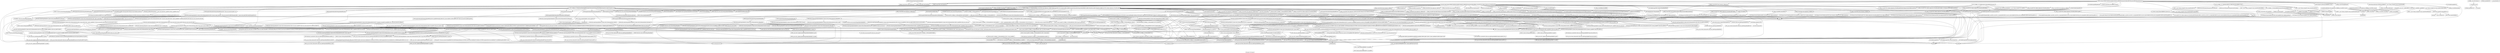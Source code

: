 digraph "Call graph: MC_Domain.ll" {
	label="Call graph: MC_Domain.ll";

	Node0x55d9c5130090 [shape=record,label="{_ZSt17__throw_bad_allocv}"];
	Node0x55d9c4f2fd00 [shape=record,label="{_Znwm}"];
	Node0x55d9c512fd90 [shape=record,label="{_ZNSt16allocator_traitsISaISt13_Rb_tree_nodeISt4pairIKmiEEEE9constructIS3_JS1_ImmEEEEvRS5_PT_DpOT0_}"];
	Node0x55d9c512fd90 -> Node0x55d9c5130140;
	Node0x55d9c4f52330 [shape=record,label="{__cxx_global_var_init}"];
	Node0x55d9c4f52330 -> Node0x55d9c4fe3410;
	Node0x55d9c4f52330 -> Node0x55d9c4fc8f80;
	Node0x55d9c5013040 [shape=record,label="{_ZN14MC_Mesh_DomainC2ERK13MeshPartitionRK13GlobalFccGridRK19DecompositionObjectRK9qs_vectorIN27MC_Subfacet_Adjacency_Event4EnumEE}"];
	Node0x55d9c5013040 -> Node0x55d9c4ff9220;
	Node0x55d9c5013040 -> Node0x55d9c4f51ff0;
	Node0x55d9c5013040 -> Node0x55d9c4f33f60;
	Node0x55d9c5013040 -> Node0x55d9c4ffefb0;
	Node0x55d9c5013040 -> Node0x55d9c4f97000;
	Node0x55d9c5013040 -> Node0x55d9c4f6d560;
	Node0x55d9c5013040 -> Node0x55d9c4f3c880;
	Node0x55d9c5013040 -> Node0x55d9c50bcce0;
	Node0x55d9c5013040 -> Node0x55d9c50a5f50;
	Node0x55d9c5013040 -> Node0x55d9c5095230;
	Node0x55d9c5013040 -> Node0x55d9c500d020;
	Node0x55d9c5013040 -> Node0x55d9c4f16a90;
	Node0x55d9c5013040 -> Node0x55d9c4f17d70;
	Node0x55d9c5013040 -> Node0x55d9c4f16980;
	Node0x55d9c5013040 -> Node0x55d9c4f1a3b0;
	Node0x55d9c5013040 -> Node0x55d9c50f2fc0;
	Node0x55d9c5013040 -> Node0x55d9c4f197e0;
	Node0x55d9c5013040 -> Node0x55d9c4f17c60;
	Node0x55d9c5013040 -> Node0x55d9c4f12c10;
	Node0x55d9c5013040 -> Node0x55d9c4f175b0;
	Node0x55d9c5013040 -> Node0x55d9c4f16c10;
	Node0x55d9c5013040 -> Node0x55d9c4f19d30;
	Node0x55d9c5013040 -> Node0x55d9c4f16b10;
	Node0x55d9c5013040 -> Node0x55d9c4f14a90;
	Node0x55d9c5013040 -> Node0x55d9c4f19330;
	Node0x55d9c5013040 -> Node0x55d9c4f15180;
	Node0x55d9c5013040 -> Node0x55d9c4f19910;
	Node0x55d9c5013040 -> Node0x55d9c4f16a10;
	Node0x55d9c5013040 -> Node0x55d9c4f14800;
	Node0x55d9c5013040 -> Node0x55d9c4f179b0;
	Node0x55d9c5013040 -> Node0x55d9c4f1a190;
	Node0x55d9c5013040 -> Node0x55d9c4f16b90;
	Node0x55d9c5013040 -> Node0x55d9c4f19530;
	Node0x55d9c5013040 -> Node0x55d9c4f17d00;
	Node0x55d9c5013040 -> Node0x55d9c4f14b00;
	Node0x55d9c5013040 -> Node0x55d9c4f16670;
	Node0x55d9c5013040 -> Node0x55d9c4f15c40;
	Node0x55d9c5013040 -> Node0x55d9c4f16900;
	Node0x55d9c5013040 -> Node0x55d9c4f152f0;
	Node0x55d9c5013040 -> Node0x55d9c4f14450;
	Node0x55d9c5013040 -> Node0x55d9c511c400;
	Node0x55d9c5013040 -> Node0x55d9c4f19090;
	Node0x55d9c5013040 -> Node0x55d9c4f86420;
	Node0x55d9c5013040 -> Node0x55d9c4f19e40;
	Node0x55d9c5013040 -> Node0x55d9c4f15cb0;
	Node0x55d9c5013040 -> Node0x55d9c4f51f60;
	Node0x55d9c5013040 -> Node0x55d9c4f421f0;
	Node0x55d9c5013040 -> Node0x55d9c4f39730;
	Node0x55d9c5013040 -> Node0x55d9c511c6a0;
	Node0x55d9c5013040 -> Node0x55d9c50af7b0;
	Node0x55d9c5013040 -> Node0x55d9c4f41b30;
	Node0x55d9c5013040 -> Node0x55d9c4f59510;
	Node0x55d9c5013040 -> Node0x55d9c4fbe9e0;
	Node0x55d9c5013040 -> Node0x55d9c4fea520;
	Node0x55d9c5013040 -> Node0x55d9c4f6c110;
	Node0x55d9c5013040 -> Node0x55d9c4f64110;
	Node0x55d9c4fe3410 [shape=record,label="{_ZNSt8ios_base4InitC1Ev}"];
	Node0x55d9c5025eb0 [shape=record,label="{_ZNSt8ios_base4InitD1Ev}"];
	Node0x55d9c4fc8f80 [shape=record,label="{__cxa_atexit}"];
	Node0x55d9c50a5f50 [shape=record,label="{_ZN11BulkStorageI16MC_General_PlaneEC2Ev}"];
	Node0x55d9c50a5f50 -> Node0x55d9c4f2fd00;
	Node0x55d9c4f16a90 [shape=record,label="{_ZN9qs_vectorIiE6resizeEiN13MemoryControl16AllocationPolicyE}"];
	Node0x55d9c4f16a90 -> Node0x55d9c4f6c110;
	Node0x55d9c4f16a90 -> Node0x55d9c4f32070;
	Node0x55d9c4ff9220 [shape=record,label="{_ZNK13MeshPartition9domainGidEv}"];
	Node0x55d9c4f51ff0 [shape=record,label="{_ZN9qs_vectorIiEC2Ev}"];
	Node0x55d9c511b200 [shape=record,label="{__gxx_personality_v0}"];
	Node0x55d9c4ffefb0 [shape=record,label="{_ZN9qs_vectorI9MC_VectorEC2Ev}"];
	Node0x55d9c4f97000 [shape=record,label="{_ZN9qs_vectorI23MC_Facet_Adjacency_CellEC2Ev}"];
	Node0x55d9c4f6d560 [shape=record,label="{_ZN9qs_vectorI22MC_Facet_Geometry_CellEC2Ev}"];
	Node0x55d9c4f3c880 [shape=record,label="{_ZN11BulkStorageI18MC_Facet_AdjacencyEC2Ev}"];
	Node0x55d9c4f3c880 -> Node0x55d9c4f2fd00;
	Node0x55d9c50bcce0 [shape=record,label="{_ZN11BulkStorageIiEC2Ev}"];
	Node0x55d9c50bcce0 -> Node0x55d9c4f2fd00;
	Node0x55d9c5095230 [shape=record,label="{_ZNK13MeshPartition10nbrDomainsEv}"];
	Node0x55d9c500d020 [shape=record,label="{_ZNKSt6vectorIiSaIiEE4sizeEv}"];
	Node0x55d9c4f17d70 [shape=record,label="{_ZNK9qs_vectorIiE4sizeEv}"];
	Node0x55d9c4f1a3b0 [shape=record,label="{_ZNKSt6vectorIiSaIiEEixEm}"];
	Node0x55d9c50f2fc0 [shape=record,label="{_ZN9qs_vectorIiEixEi}"];
	Node0x55d9c4f17c60 [shape=record,label="{_ZN9qs_vectorIiE7reserveEiN13MemoryControl16AllocationPolicyE}"];
	Node0x55d9c4f17c60 -> Node0x55d9c4f6c110;
	Node0x55d9c4f17c60 -> Node0x55d9c4f32070;
	Node0x55d9c4f12c10 [shape=record,label="{_ZN9qs_vectorIiE4OpenEv}"];
	Node0x55d9c4f16b10 [shape=record,label="{_ZN9qs_vectorIiE9push_backERKi}"];
	Node0x55d9c4f16b10 -> Node0x55d9c4f6c110;
	Node0x55d9c4f19d30 [shape=record,label="{_ZNK19DecompositionObject7getRankEi}"];
	Node0x55d9c4f19d30 -> Node0x55d9c4f1a3b0;
	Node0x55d9c4f14a90 [shape=record,label="{_ZN9qs_vectorIiE5CloseEv}"];
	Node0x55d9c4f19330 [shape=record,label="{_ZNSt3mapImiSt4lessImESaISt4pairIKmiEEEC2Ev}"];
	Node0x55d9c4f19330 -> Node0x55d9c4f344c0;
	Node0x55d9c4f15180 [shape=record,label="{_ZN12_GLOBAL__N_116bootstrapNodeMapERSt3mapImiSt4lessImESaISt4pairIKmiEEERK13MeshPartitionRK13GlobalFccGrid}"];
	Node0x55d9c4f15180 -> Node0x55d9c4f19330;
	Node0x55d9c4f15180 -> Node0x55d9c4f35860;
	Node0x55d9c4f15180 -> Node0x55d9c4f19910;
	Node0x55d9c4f15180 -> Node0x55d9c4f16a10;
	Node0x55d9c4f15180 -> Node0x55d9c4f14800;
	Node0x55d9c4f15180 -> Node0x55d9c4f179b0;
	Node0x55d9c4f15180 -> Node0x55d9c4ff9220;
	Node0x55d9c4f15180 -> Node0x55d9c4f16b90;
	Node0x55d9c4f15180 -> Node0x55d9c4f361f0;
	Node0x55d9c4f15180 -> Node0x55d9c4f368c0;
	Node0x55d9c4f15180 -> Node0x55d9c4f15c40;
	Node0x55d9c4f15180 -> Node0x55d9c4f378e0;
	Node0x55d9c4f15180 -> Node0x55d9c4f38dc0;
	Node0x55d9c4f15180 -> Node0x55d9c4f3c3c0;
	Node0x55d9c4f15180 -> Node0x55d9c4f34710;
	Node0x55d9c4f15180 -> Node0x55d9c4f14450;
	Node0x55d9c4f15180 -> Node0x55d9c4f152f0;
	Node0x55d9c4f15180 -> Node0x55d9c4f421f0;
	Node0x55d9c4f15180 -> Node0x55d9c4f19090;
	Node0x55d9c4f15180 -> Node0x55d9c4f19530;
	Node0x55d9c4f15180 -> Node0x55d9c511c400;
	Node0x55d9c4f19910 [shape=record,label="{_ZNK13MeshPartition5beginEv}"];
	Node0x55d9c4f19910 -> Node0x55d9c4f3dd00;
	Node0x55d9c4f14800 [shape=record,label="{_ZStneRKSt23_Rb_tree_const_iteratorISt4pairIKm8CellInfoEES6_}"];
	Node0x55d9c4f16a10 [shape=record,label="{_ZNK13MeshPartition3endEv}"];
	Node0x55d9c4f16a10 -> Node0x55d9c4f3e3f0;
	Node0x55d9c4f179b0 [shape=record,label="{_ZNKSt23_Rb_tree_const_iteratorISt4pairIKm8CellInfoEEptEv}"];
	Node0x55d9c4f179b0 -> Node0x55d9c4f3f790;
	Node0x55d9c4f19530 [shape=record,label="{_ZNSt23_Rb_tree_const_iteratorISt4pairIKm8CellInfoEEppEv}"];
	Node0x55d9c4f19530 -> Node0x55d9c4f40640;
	Node0x55d9c4f17d00 [shape=record,label="{_ZN11BulkStorageI18MC_Facet_AdjacencyE11setCapacityEiN13MemoryControl16AllocationPolicyE}"];
	Node0x55d9c4f17d00 -> Node0x55d9c4f6c110;
	Node0x55d9c4f17d00 -> Node0x55d9c4f41c10;
	Node0x55d9c4f14b00 [shape=record,label="{_ZN11BulkStorageIiE11setCapacityEiN13MemoryControl16AllocationPolicyE}"];
	Node0x55d9c4f14b00 -> Node0x55d9c4f6c110;
	Node0x55d9c4f14b00 -> Node0x55d9c4f32070;
	Node0x55d9c4f16670 [shape=record,label="{_ZN12_GLOBAL__N_110buildCellsER9qs_vectorI23MC_Facet_Adjacency_CellER11BulkStorageI18MC_Facet_AdjacencyERS4_IiERKSt3mapImiSt4lessImESaISt4pairIKmiEEERKS0_IiERK13MeshPartitionRK13GlobalFccGridRKS0_IN27MC_Subfacet_Adjacency_Event4EnumEE}"];
	Node0x55d9c4f16670 -> Node0x55d9c4f42840;
	Node0x55d9c4f16670 -> Node0x55d9c4f17d70;
	Node0x55d9c4f16670 -> Node0x55d9c4f37610;
	Node0x55d9c4f16670 -> Node0x55d9c4f434c0;
	Node0x55d9c4f16670 -> Node0x55d9c4ff9220;
	Node0x55d9c4f16670 -> Node0x55d9c4f5eb10;
	Node0x55d9c4f16670 -> Node0x55d9c4f35860;
	Node0x55d9c4f16670 -> Node0x55d9c4f3c3c0;
	Node0x55d9c4f16670 -> Node0x55d9c4f39730;
	Node0x55d9c4f16670 -> Node0x55d9c4f43fc0;
	Node0x55d9c4f16670 -> Node0x55d9c4f445c0;
	Node0x55d9c4f16670 -> Node0x55d9c4f44e20;
	Node0x55d9c4f16670 -> Node0x55d9c4f19910;
	Node0x55d9c4f16670 -> Node0x55d9c4f16a10;
	Node0x55d9c4f16670 -> Node0x55d9c4f14800;
	Node0x55d9c4f16670 -> Node0x55d9c4f179b0;
	Node0x55d9c4f16670 -> Node0x55d9c4f5c5d0;
	Node0x55d9c4f16670 -> Node0x55d9c4f19530;
	Node0x55d9c4f16670 -> Node0x55d9c4f572b0;
	Node0x55d9c4f16670 -> Node0x55d9c4f5b3e0;
	Node0x55d9c4f16670 -> Node0x55d9c4f5abd0;
	Node0x55d9c4f16670 -> Node0x55d9c4f45af0;
	Node0x55d9c4f16670 -> Node0x55d9c4f6c110;
	Node0x55d9c4f16670 -> Node0x55d9c4f58240;
	Node0x55d9c4f16670 -> Node0x55d9c4f59d50;
	Node0x55d9c4f16670 -> Node0x55d9c4f477c0;
	Node0x55d9c4f16670 -> Node0x55d9c4f48120;
	Node0x55d9c4f16670 -> Node0x55d9c4f4a5b0;
	Node0x55d9c4f16670 -> Node0x55d9c4f4b400;
	Node0x55d9c4f16670 -> Node0x55d9c4f4bf90;
	Node0x55d9c4f16670 -> Node0x55d9c4f361f0;
	Node0x55d9c4f16670 -> Node0x55d9c4f368c0;
	Node0x55d9c4f16670 -> Node0x55d9c4f4d050;
	Node0x55d9c4f16670 -> Node0x55d9c4f4dfc0;
	Node0x55d9c4f16670 -> Node0x55d9c4f4f390;
	Node0x55d9c4f16670 -> Node0x55d9c50af7b0;
	Node0x55d9c4f16670 -> Node0x55d9c4f50180;
	Node0x55d9c4f16670 -> Node0x55d9c4f2d900;
	Node0x55d9c4f16670 -> Node0x55d9c4f525e0;
	Node0x55d9c4f16670 -> Node0x55d9c4f52cb0;
	Node0x55d9c4f16670 -> Node0x55d9c4f53130;
	Node0x55d9c4f16670 -> Node0x55d9c4f536d0;
	Node0x55d9c4f7cc90 [shape=record,label="{_ZN9MC_DomainC2ERK13MeshPartitionRK13GlobalFccGridRK19DecompositionObjectRK10ParametersRK16MaterialDatabasei}"];
	Node0x55d9c4f7cc90 -> Node0x55d9c4f45af0;
	Node0x55d9c4f7cc90 -> Node0x55d9c4ff9220;
	Node0x55d9c4f7cc90 -> Node0x55d9c4f7d860;
	Node0x55d9c4f7cc90 -> Node0x55d9c4f7e3e0;
	Node0x55d9c4f7cc90 -> Node0x55d9c4f7ec30;
	Node0x55d9c4f7cc90 -> Node0x55d9c4f80f30;
	Node0x55d9c4f7cc90 -> Node0x55d9c4f81d50;
	Node0x55d9c4f7cc90 -> Node0x55d9c4f828a0;
	Node0x55d9c4f7cc90 -> Node0x55d9c5130bc0;
	Node0x55d9c4f7cc90 -> Node0x55d9c5130c40;
	Node0x55d9c4f7cc90 -> Node0x55d9c4f895f0;
	Node0x55d9c4f7cc90 -> Node0x55d9c4f41b30;
	Node0x55d9c4f7cc90 -> Node0x55d9c4f7bf40;
	Node0x55d9c4f7cc90 -> Node0x55d9c5130cc0;
	Node0x55d9c4f7cc90 -> Node0x55d9c5130d40;
	Node0x55d9c4f7cc90 -> Node0x55d9c5130dc0;
	Node0x55d9c4f7cc90 -> Node0x55d9c4f83180;
	Node0x55d9c4f7cc90 -> Node0x55d9c4f88e80;
	Node0x55d9c4f7cc90 -> Node0x55d9c4f83a60;
	Node0x55d9c4f7cc90 -> Node0x55d9c4f880e0;
	Node0x55d9c4f7cc90 -> Node0x55d9c4f847d0;
	Node0x55d9c4f7cc90 -> Node0x55d9c4f86ea0;
	Node0x55d9c4f7cc90 -> Node0x55d9c4f58ee0;
	Node0x55d9c4f7cc90 -> Node0x55d9c4f86520;
	Node0x55d9c4f7cc90 -> Node0x55d9c4f85420;
	Node0x55d9c4f16900 [shape=record,label="{_ZN9qs_vectorI9MC_VectorE6resizeEiN13MemoryControl16AllocationPolicyE}"];
	Node0x55d9c4f16900 -> Node0x55d9c4f6c110;
	Node0x55d9c4f16900 -> Node0x55d9c4f34350;
	Node0x55d9c4f15c40 [shape=record,label="{_ZNKSt3mapImiSt4lessImESaISt4pairIKmiEEE4sizeEv}"];
	Node0x55d9c4f15c40 -> Node0x55d9c4f61150;
	Node0x55d9c4f152f0 [shape=record,label="{_ZNSt3mapImiSt4lessImESaISt4pairIKmiEEE5beginEv}"];
	Node0x55d9c4f152f0 -> Node0x55d9c4f61b60;
	Node0x55d9c511c400 [shape=record,label="{_ZStneRKSt17_Rb_tree_iteratorISt4pairIKmiEES5_}"];
	Node0x55d9c4f14450 [shape=record,label="{_ZNSt3mapImiSt4lessImESaISt4pairIKmiEEE3endEv}"];
	Node0x55d9c4f14450 -> Node0x55d9c4f63250;
	Node0x55d9c4f19090 [shape=record,label="{_ZNKSt17_Rb_tree_iteratorISt4pairIKmiEEptEv}"];
	Node0x55d9c4f19090 -> Node0x55d9c4f64ba0;
	Node0x55d9c4f19e40 [shape=record,label="{_ZNK13GlobalFccGrid9nodeCoordEm}"];
	Node0x55d9c4f15cb0 [shape=record,label="{_ZN9qs_vectorI9MC_VectorEixEi}"];
	Node0x55d9c4f51f60 [shape=record,label="{_ZN9MC_VectoraSERKS_}"];
	Node0x55d9c4f421f0 [shape=record,label="{_ZNSt17_Rb_tree_iteratorISt4pairIKmiEEppEv}"];
	Node0x55d9c4f421f0 -> Node0x55d9c4f66870;
	Node0x55d9c511c6a0 [shape=record,label="{_ZN9qs_vectorI22MC_Facet_Geometry_CellE6resizeEiN13MemoryControl16AllocationPolicyE}"];
	Node0x55d9c511c6a0 -> Node0x55d9c4f6c110;
	Node0x55d9c511c6a0 -> Node0x55d9c4f68ae0;
	Node0x55d9c4f39730 [shape=record,label="{_ZNK9qs_vectorI23MC_Facet_Adjacency_CellE4sizeEv}"];
	Node0x55d9c4f41b30 [shape=record,label="{_ZN9qs_vectorI23MC_Facet_Adjacency_CellEixEi}"];
	Node0x55d9c4f59510 [shape=record,label="{_ZN11BulkStorageI16MC_General_PlaneE11setCapacityEiN13MemoryControl16AllocationPolicyE}"];
	Node0x55d9c4f59510 -> Node0x55d9c4f6c110;
	Node0x55d9c4f59510 -> Node0x55d9c4f696f0;
	Node0x55d9c4f6c110 [shape=record,label="{printf}"];
	Node0x55d9c4f64110 [shape=record,label="{_ZN11BulkStorageI16MC_General_PlaneE8getBlockEi}"];
	Node0x55d9c4f64110 -> Node0x55d9c4f6c110;
	Node0x55d9c4fbe9e0 [shape=record,label="{_ZN9qs_vectorI22MC_Facet_Geometry_CellEixEi}"];
	Node0x55d9c4fea520 [shape=record,label="{_ZN16MC_General_PlaneC2ERK9MC_VectorS2_S2_}"];
	Node0x55d9c4fea520 -> Node0x55d9c4f6b0f0;
	Node0x55d9c4fea520 -> Node0x55d9c4f6c6a0;
	Node0x55d9c50af7b0 [shape=record,label="{llvm.memcpy.p0.p0.i64}"];
	Node0x55d9c4f16b90 [shape=record,label="{_ZNSt3mapImiSt4lessImESaISt4pairIKmiEEED2Ev}"];
	Node0x55d9c4f16b90 -> Node0x55d9c4f6cd40;
	Node0x55d9c4f86420 [shape=record,label="{_ZN11BulkStorageI16MC_General_PlaneED2Ev}"];
	Node0x55d9c4f86420 -> Node0x55d9c4f6d410;
	Node0x55d9c4f86420 -> Node0x55d9c4f6f4f0;
	Node0x55d9c4f86420 -> Node0x55d9c4f70980;
	Node0x55d9c4f1a190 [shape=record,label="{_ZN11BulkStorageIiED2Ev}"];
	Node0x55d9c4f1a190 -> Node0x55d9c4fe5720;
	Node0x55d9c4f1a190 -> Node0x55d9c4f6f4f0;
	Node0x55d9c4f1a190 -> Node0x55d9c4f70980;
	Node0x55d9c4f16c10 [shape=record,label="{_ZN11BulkStorageI18MC_Facet_AdjacencyED2Ev}"];
	Node0x55d9c4f16c10 -> Node0x55d9c4f42000;
	Node0x55d9c4f16c10 -> Node0x55d9c4f6f4f0;
	Node0x55d9c4f16c10 -> Node0x55d9c4f70980;
	Node0x55d9c4f175b0 [shape=record,label="{_ZN9qs_vectorI22MC_Facet_Geometry_CellED2Ev}"];
	Node0x55d9c4f175b0 -> Node0x55d9c4f726d0;
	Node0x55d9c4f175b0 -> Node0x55d9c4f70980;
	Node0x55d9c4f197e0 [shape=record,label="{_ZN9qs_vectorI23MC_Facet_Adjacency_CellED2Ev}"];
	Node0x55d9c4f197e0 -> Node0x55d9c4f73710;
	Node0x55d9c4f197e0 -> Node0x55d9c4f70980;
	Node0x55d9c4f16980 [shape=record,label="{_ZN9qs_vectorI9MC_VectorED2Ev}"];
	Node0x55d9c4f16980 -> Node0x55d9c4f74b00;
	Node0x55d9c4f16980 -> Node0x55d9c4f70980;
	Node0x55d9c4f33f60 [shape=record,label="{_ZN9qs_vectorIiED2Ev}"];
	Node0x55d9c4f33f60 -> Node0x55d9c4fe5720;
	Node0x55d9c4f33f60 -> Node0x55d9c4f70980;
	Node0x55d9c4f58ee0 [shape=record,label="{_Z14findCellCenterRK23MC_Facet_Adjacency_CellRK9qs_vectorI9MC_VectorE}"];
	Node0x55d9c4f58ee0 -> Node0x55d9c4f585e0;
	Node0x55d9c4f58ee0 -> Node0x55d9c4f79470;
	Node0x55d9c4f58ee0 -> Node0x55d9c4f7ab70;
	Node0x55d9c4f58ee0 -> Node0x55d9c4f7b2a0;
	Node0x55d9c4f585e0 [shape=record,label="{_ZN9MC_VectorC2Eddd}"];
	Node0x55d9c4f79470 [shape=record,label="{_ZNK9qs_vectorI9MC_VectorEixEi}"];
	Node0x55d9c4f7ab70 [shape=record,label="{_ZN9MC_VectorpLERKS_}"];
	Node0x55d9c4f7b2a0 [shape=record,label="{_ZN9MC_VectordVEd}"];
	Node0x55d9c4f7bf40 [shape=record,label="{_Z10cellVolumeRK23MC_Facet_Adjacency_CellRK9qs_vectorI9MC_VectorE}"];
	Node0x55d9c4f7bf40 -> Node0x55d9c4f585e0;
	Node0x55d9c4f7bf40 -> Node0x55d9c4f79470;
	Node0x55d9c4f7bf40 -> Node0x55d9c4f7ab70;
	Node0x55d9c4f7bf40 -> Node0x55d9c4f7b2a0;
	Node0x55d9c4f7bf40 -> Node0x55d9c512ccb0;
	Node0x55d9c4f7bf40 -> Node0x55d9c512cb30;
	Node0x55d9c4f7bf40 -> Node0x55d9c512cc30;
	Node0x55d9c4f7bf40 -> Node0x55d9c512cbb0;
	Node0x55d9c512cb30 [shape=record,label="{_ZNK9MC_VectormiERKS_}"];
	Node0x55d9c512cb30 -> Node0x55d9c4f585e0;
	Node0x55d9c512ccb0 [shape=record,label="{_ZSt3absd}"];
	Node0x55d9c512ccb0 -> Node0x55d9c512cd30;
	Node0x55d9c512cc30 [shape=record,label="{_ZNK9MC_Vector3DotERKS_}"];
	Node0x55d9c512cc30 -> Node0x55d9c4f6b0f0;
	Node0x55d9c512cbb0 [shape=record,label="{_ZNK9MC_Vector5CrossERKS_}"];
	Node0x55d9c512cbb0 -> Node0x55d9c4f6b0f0;
	Node0x55d9c512cbb0 -> Node0x55d9c4f585e0;
	Node0x55d9c5131650 [shape=record,label="{_ZNKSt8_Rb_treeImSt4pairIKmiESt10_Select1stIS2_ESt4lessImESaIS2_EE11_Alloc_nodeclIRS2_EEPSt13_Rb_tree_nodeIS2_EOT_}"];
	Node0x55d9c5131650 -> Node0x55d9c51316d0;
	Node0x55d9c51316d0 [shape=record,label="{_ZNSt8_Rb_treeImSt4pairIKmiESt10_Select1stIS2_ESt4lessImESaIS2_EE14_M_create_nodeIJRS2_EEEPSt13_Rb_tree_nodeIS2_EDpOT_}"];
	Node0x55d9c51316d0 -> Node0x55d9c512def0;
	Node0x55d9c51316d0 -> Node0x55d9c51317b0;
	Node0x55d9c5131890 [shape=record,label="{_ZNSt16allocator_traitsISaISt13_Rb_tree_nodeISt4pairIKmiEEEE9constructIS3_JRS3_EEEvRS5_PT_DpOT0_}"];
	Node0x55d9c5131890 -> Node0x55d9c5131910;
	Node0x55d9c51317b0 [shape=record,label="{_ZNSt8_Rb_treeImSt4pairIKmiESt10_Select1stIS2_ESt4lessImESaIS2_EE17_M_construct_nodeIJRS2_EEEvPSt13_Rb_tree_nodeIS2_EDpOT_}"];
	Node0x55d9c51317b0 -> Node0x55d9c4fc0380;
	Node0x55d9c51317b0 -> Node0x55d9c4f64ba0;
	Node0x55d9c51317b0 -> Node0x55d9c5131890;
	Node0x55d9c5131910 [shape=record,label="{_ZN9__gnu_cxx13new_allocatorISt13_Rb_tree_nodeISt4pairIKmiEEE9constructIS4_JRS4_EEEvPT_DpOT0_}"];
	Node0x55d9c5131910 -> Node0x55d9c50af7b0;
	Node0x55d9c4fcdfe0 [shape=record,label="{_ZSt8_DestroyIPmmEvT_S1_RSaIT0_E}"];
	Node0x55d9c4fcdfe0 -> Node0x55d9c51319c0;
	Node0x55d9c4fcd1f0 [shape=record,label="{_ZNSt12_Vector_baseImSaImEE19_M_get_Tp_allocatorEv}"];
	Node0x55d9c4fce630 [shape=record,label="{_ZNSt12_Vector_baseImSaImEED2Ev}"];
	Node0x55d9c4fce630 -> Node0x55d9c5131a70;
	Node0x55d9c4fce630 -> Node0x55d9c4fdbcf0;
	Node0x55d9c4fce630 -> Node0x55d9c4f70980;
	Node0x55d9c51319c0 [shape=record,label="{_ZSt8_DestroyIPmEvT_S1_}"];
	Node0x55d9c51319c0 -> Node0x55d9c4fdd0f0;
	Node0x55d9c4fdd0f0 [shape=record,label="{_ZNSt12_Destroy_auxILb1EE9__destroyIPmEEvT_S3_}"];
	Node0x55d9c5131a70 [shape=record,label="{_ZNSt12_Vector_baseImSaImEE13_M_deallocateEPmm}"];
	Node0x55d9c5131a70 -> Node0x55d9c4fdf420;
	Node0x55d9c4fdbcf0 [shape=record,label="{_ZNSt12_Vector_baseImSaImEE12_Vector_implD2Ev}"];
	Node0x55d9c4fdbcf0 -> Node0x55d9c4fe15d0;
	Node0x55d9c4fdf420 [shape=record,label="{_ZNSt16allocator_traitsISaImEE10deallocateERS0_Pmm}"];
	Node0x55d9c4fdf420 -> Node0x55d9c4fe4150;
	Node0x55d9c4fe4150 [shape=record,label="{_ZN9__gnu_cxx13new_allocatorImE10deallocateEPmm}"];
	Node0x55d9c4fe4150 -> Node0x55d9c4f6f4f0;
	Node0x55d9c4fe15d0 [shape=record,label="{_ZNSaImED2Ev}"];
	Node0x55d9c4fe15d0 -> Node0x55d9c4fe6220;
	Node0x55d9c4fe6220 [shape=record,label="{_ZN9__gnu_cxx13new_allocatorImED2Ev}"];
	Node0x55d9c4f42840 [shape=record,label="{_ZNSt3mapIiiSt4lessIiESaISt4pairIKiiEEEC2Ev}"];
	Node0x55d9c4f42840 -> Node0x55d9c4fe8980;
	Node0x55d9c4f434c0 [shape=record,label="{_ZNSt3mapIiiSt4lessIiESaISt4pairIKiiEEEixERS3_}"];
	Node0x55d9c4f434c0 -> Node0x55d9c4fe9ed0;
	Node0x55d9c4f434c0 -> Node0x55d9c4feb100;
	Node0x55d9c4f434c0 -> Node0x55d9c4febc90;
	Node0x55d9c4f434c0 -> Node0x55d9c4feccc0;
	Node0x55d9c4f434c0 -> Node0x55d9c4fefa70;
	Node0x55d9c4f434c0 -> Node0x55d9c51326c0;
	Node0x55d9c4f434c0 -> Node0x55d9c5132740;
	Node0x55d9c4f434c0 -> Node0x55d9c51327c0;
	Node0x55d9c4f434c0 -> Node0x55d9c5132840;
	Node0x55d9c4f434c0 -> Node0x55d9c50af7b0;
	Node0x55d9c4f37610 [shape=record,label="{_ZNK9qs_vectorIiEixEi}"];
	Node0x55d9c4f445c0 [shape=record,label="{_ZN9qs_vectorI23MC_Facet_Adjacency_CellE7reserveEiN13MemoryControl16AllocationPolicyE}"];
	Node0x55d9c4f445c0 -> Node0x55d9c4f6c110;
	Node0x55d9c4f445c0 -> Node0x55d9c51328c0;
	Node0x55d9c4f45af0 [shape=record,label="{_ZNK13MeshPartition11domainIndexEv}"];
	Node0x55d9c4f7d860 [shape=record,label="{_ZN9qs_vectorI13MC_Cell_StateEC2Ev}"];
	Node0x55d9c4f7e3e0 [shape=record,label="{_ZN11BulkStorageIdEC2Ev}"];
	Node0x55d9c4f7e3e0 -> Node0x55d9c4f2fd00;
	Node0x55d9c4f7ec30 [shape=record,label="{_ZN12_GLOBAL__N_120getBoundaryConditionERK10Parameters}"];
	Node0x55d9c4f7ec30 -> Node0x55d9c4f8a1f0;
	Node0x55d9c4f7ec30 -> Node0x55d9c4f8b380;
	Node0x55d9c4f7ec30 -> Node0x55d9c4f8ca10;
	Node0x55d9c4f7ec30 -> Node0x55d9c4f8e8a0;
	Node0x55d9c4f7ec30 -> Node0x55d9c4f80f30;
	Node0x55d9c4f7ec30 -> Node0x55d9c4f6c110;
	Node0x55d9c4f7ec30 -> Node0x55d9c4f8f780;
	Node0x55d9c4f80f30 [shape=record,label="{_ZN9qs_vectorIN27MC_Subfacet_Adjacency_Event4EnumEED2Ev}"];
	Node0x55d9c4f80f30 -> Node0x55d9c4f43e50;
	Node0x55d9c4f80f30 -> Node0x55d9c4f70980;
	Node0x55d9c4f828a0 [shape=record,label="{_ZN9qs_vectorI13MC_Cell_StateE6resizeEiN13MemoryControl16AllocationPolicyE}"];
	Node0x55d9c4f828a0 -> Node0x55d9c4f6c110;
	Node0x55d9c4f828a0 -> Node0x55d9c4f91d50;
	Node0x55d9c51303e0 [shape=record,label="{_ZNK9__gnu_cxx16__aligned_membufISt4pairIKmiEE6_M_ptrEv}"];
	Node0x55d9c51303e0 -> Node0x55d9c5130490;
	Node0x55d9c4f81d50 [shape=record,label="{_ZNK9qs_vectorI22MC_Facet_Geometry_CellE4sizeEv}"];
	Node0x55d9c5130c40 [shape=record,label="{_ZN11BulkStorageIdE11setCapacityEiN13MemoryControl16AllocationPolicyE}"];
	Node0x55d9c5130c40 -> Node0x55d9c4f6c110;
	Node0x55d9c5130c40 -> Node0x55d9c4f928b0;
	Node0x55d9c5130bc0 [shape=record,label="{_ZNK9qs_vectorI13MC_Cell_StateE4sizeEv}"];
	Node0x55d9c5130cc0 [shape=record,label="{_ZN9qs_vectorI13MC_Cell_StateEixEi}"];
	Node0x55d9c5130d40 [shape=record,label="{_Z22MCT_Cell_Position_3D_GRK9MC_Domaini}"];
	Node0x55d9c5130dc0 [shape=record,label="{_ZN12_GLOBAL__N_112findMaterialB5cxx11ERK10ParametersRK9MC_Vector}"];
	Node0x55d9c5130dc0 -> Node0x55d9c4f92f70;
	Node0x55d9c5130dc0 -> Node0x55d9c4f94630;
	Node0x55d9c5130dc0 -> Node0x55d9c4f95390;
	Node0x55d9c5130dc0 -> Node0x55d9c4f96ef0;
	Node0x55d9c5130dc0 -> Node0x55d9c4f847d0;
	Node0x55d9c5130dc0 -> Node0x55d9c4f972b0;
	Node0x55d9c5130dc0 -> Node0x55d9c4f6c110;
	Node0x55d9c5130dc0 -> Node0x55d9c4fa3890;
	Node0x55d9c4f83180 [shape=record,label="{_ZNK16MaterialDatabase12findMaterialERKNSt7__cxx1112basic_stringIcSt11char_traitsIcESaIcEEE}"];
	Node0x55d9c4f83180 -> Node0x55d9c4f99d40;
	Node0x55d9c4f83180 -> Node0x55d9c4f85420;
	Node0x55d9c4f83180 -> Node0x55d9c4f9b400;
	Node0x55d9c4f83180 -> Node0x55d9c4f6c110;
	Node0x55d9c4f9b400 [shape=record,label="{_ZSteqIcEN9__gnu_cxx11__enable_ifIXsr9__is_charIT_EE7__valueEbE6__typeERKNSt7__cxx1112basic_stringIS2_St11char_traitsIS2_ESaIS2_EEESC_}"];
	Node0x55d9c4f9b400 -> Node0x55d9c4fa3890;
	Node0x55d9c4f9b400 -> Node0x55d9c4f70980;
	Node0x55d9c4f9b400 -> Node0x55d9c5136570;
	Node0x55d9c4f9b400 -> Node0x55d9c51367f0;
	Node0x55d9c4f83a60 [shape=record,label="{_ZN11BulkStorageIdE8getBlockEi}"];
	Node0x55d9c4f83a60 -> Node0x55d9c4f6c110;
	Node0x55d9c4f85420 [shape=record,label="{_ZNK9qs_vectorI8MaterialEixEi}"];
	Node0x55d9c4f86520 [shape=record,label="{_ZNK9qs_vectorI7IsotopeE4sizeEv}"];
	Node0x55d9c4f86ea0 [shape=record,label="{_ZNK13GlobalFccGrid9whichCellERK9MC_Vector}"];
	Node0x55d9c4f847d0 [shape=record,label="{_ZNSt7__cxx1112basic_stringIcSt11char_traitsIcESaIcEED1Ev}"];
	Node0x55d9c4f880e0 [shape=record,label="{_ZN14MC_Mesh_DomainD2Ev}"];
	Node0x55d9c4f880e0 -> Node0x55d9c4f86420;
	Node0x55d9c4f880e0 -> Node0x55d9c4f1a190;
	Node0x55d9c4f880e0 -> Node0x55d9c4f16c10;
	Node0x55d9c4f880e0 -> Node0x55d9c4f175b0;
	Node0x55d9c4f880e0 -> Node0x55d9c4f197e0;
	Node0x55d9c4f880e0 -> Node0x55d9c4f16980;
	Node0x55d9c4f880e0 -> Node0x55d9c4f33f60;
	Node0x55d9c4f88e80 [shape=record,label="{_ZN11BulkStorageIdED2Ev}"];
	Node0x55d9c4f88e80 -> Node0x55d9c4f9e160;
	Node0x55d9c4f88e80 -> Node0x55d9c4f6f4f0;
	Node0x55d9c4f88e80 -> Node0x55d9c4f70980;
	Node0x55d9c4f895f0 [shape=record,label="{_ZN9qs_vectorI13MC_Cell_StateED2Ev}"];
	Node0x55d9c4f895f0 -> Node0x55d9c4f9f9c0;
	Node0x55d9c4f895f0 -> Node0x55d9c4f70980;
	Node0x55d9c4fa0ef0 [shape=record,label="{_ZN9MC_Domain22clearCrossSectionCacheEi}"];
	Node0x55d9c4fa0ef0 -> Node0x55d9c5130bc0;
	Node0x55d9c4fa0ef0 -> Node0x55d9c5130cc0;
	Node0x55d9c4f344c0 [shape=record,label="{_ZNSt8_Rb_treeImSt4pairIKmiESt10_Select1stIS2_ESt4lessImESaIS2_EEC2Ev}"];
	Node0x55d9c4f344c0 -> Node0x55d9c4fa5060;
	Node0x55d9c4fa5060 [shape=record,label="{_ZNSt8_Rb_treeImSt4pairIKmiESt10_Select1stIS2_ESt4lessImESaIS2_EE13_Rb_tree_implIS6_Lb1EEC2Ev}"];
	Node0x55d9c4fa5060 -> Node0x55d9c4fa62c0;
	Node0x55d9c4fa5060 -> Node0x55d9c4fa7ec0;
	Node0x55d9c4fa5060 -> Node0x55d9c4fa96c0;
	Node0x55d9c4fa62c0 [shape=record,label="{_ZNSaISt13_Rb_tree_nodeISt4pairIKmiEEEC2Ev}"];
	Node0x55d9c4fa62c0 -> Node0x55d9c4fab2a0;
	Node0x55d9c4fa7ec0 [shape=record,label="{_ZNSt20_Rb_tree_key_compareISt4lessImEEC2Ev}"];
	Node0x55d9c4fa96c0 [shape=record,label="{_ZNSt15_Rb_tree_headerC2Ev}"];
	Node0x55d9c4fa96c0 -> Node0x55d9c4fabcd0;
	Node0x55d9c4fa96c0 -> Node0x55d9c4f70980;
	Node0x55d9c4fab2a0 [shape=record,label="{_ZN9__gnu_cxx13new_allocatorISt13_Rb_tree_nodeISt4pairIKmiEEEC2Ev}"];
	Node0x55d9c4fabcd0 [shape=record,label="{_ZNSt15_Rb_tree_header8_M_resetEv}"];
	Node0x55d9c4f70980 [shape=record,label="{__clang_call_terminate}"];
	Node0x55d9c4f70980 -> Node0x55d9c4fada70;
	Node0x55d9c4f70980 -> Node0x55d9c4f78640;
	Node0x55d9c4fada70 [shape=record,label="{__cxa_begin_catch}"];
	Node0x55d9c4f78640 [shape=record,label="{_ZSt9terminatev}"];
	Node0x55d9c4f3dd00 [shape=record,label="{_ZNKSt3mapIm8CellInfoSt4lessImESaISt4pairIKmS0_EEE5beginEv}"];
	Node0x55d9c4f3dd00 -> Node0x55d9c4fb0070;
	Node0x55d9c4fb0070 [shape=record,label="{_ZNKSt8_Rb_treeImSt4pairIKm8CellInfoESt10_Select1stIS3_ESt4lessImESaIS3_EE5beginEv}"];
	Node0x55d9c4fb0070 -> Node0x55d9c4fb1ca0;
	Node0x55d9c4fb1ca0 [shape=record,label="{_ZNSt23_Rb_tree_const_iteratorISt4pairIKm8CellInfoEEC2EPKSt18_Rb_tree_node_base}"];
	Node0x55d9c4f3e3f0 [shape=record,label="{_ZNKSt3mapIm8CellInfoSt4lessImESaISt4pairIKmS0_EEE3endEv}"];
	Node0x55d9c4f3e3f0 -> Node0x55d9c4fb2d70;
	Node0x55d9c4fb2d70 [shape=record,label="{_ZNKSt8_Rb_treeImSt4pairIKm8CellInfoESt10_Select1stIS3_ESt4lessImESaIS3_EE3endEv}"];
	Node0x55d9c4fb2d70 -> Node0x55d9c4fb1ca0;
	Node0x55d9c4f6b0f0 [shape=record,label="{llvm.fmuladd.f64}"];
	Node0x55d9c4f6c6a0 [shape=record,label="{sqrt}"];
	Node0x55d9c4f6cd40 [shape=record,label="{_ZNSt8_Rb_treeImSt4pairIKmiESt10_Select1stIS2_ESt4lessImESaIS2_EED2Ev}"];
	Node0x55d9c4f6cd40 -> Node0x55d9c4fbdd70;
	Node0x55d9c4f6cd40 -> Node0x55d9c4fb5eb0;
	Node0x55d9c4f6cd40 -> Node0x55d9c4fb70b0;
	Node0x55d9c4f6cd40 -> Node0x55d9c4f70980;
	Node0x55d9c4fb5eb0 [shape=record,label="{_ZNSt8_Rb_treeImSt4pairIKmiESt10_Select1stIS2_ESt4lessImESaIS2_EE8_M_eraseEPSt13_Rb_tree_nodeIS2_E}"];
	Node0x55d9c4fb5eb0 -> Node0x55d9c4fbd870;
	Node0x55d9c4fb5eb0 -> Node0x55d9c4fb5eb0;
	Node0x55d9c4fb5eb0 -> Node0x55d9c4fb9eb0;
	Node0x55d9c4fb5eb0 -> Node0x55d9c4fbac00;
	Node0x55d9c4fbdd70 [shape=record,label="{_ZNSt8_Rb_treeImSt4pairIKmiESt10_Select1stIS2_ESt4lessImESaIS2_EE8_M_beginEv}"];
	Node0x55d9c4fb70b0 [shape=record,label="{_ZNSt8_Rb_treeImSt4pairIKmiESt10_Select1stIS2_ESt4lessImESaIS2_EE13_Rb_tree_implIS6_Lb1EED2Ev}"];
	Node0x55d9c4fb70b0 -> Node0x55d9c4fbb9b0;
	Node0x55d9c4fbd870 [shape=record,label="{_ZNSt8_Rb_treeImSt4pairIKmiESt10_Select1stIS2_ESt4lessImESaIS2_EE8_S_rightEPSt18_Rb_tree_node_base}"];
	Node0x55d9c4fb9eb0 [shape=record,label="{_ZNSt8_Rb_treeImSt4pairIKmiESt10_Select1stIS2_ESt4lessImESaIS2_EE7_S_leftEPSt18_Rb_tree_node_base}"];
	Node0x55d9c4fbac00 [shape=record,label="{_ZNSt8_Rb_treeImSt4pairIKmiESt10_Select1stIS2_ESt4lessImESaIS2_EE12_M_drop_nodeEPSt13_Rb_tree_nodeIS2_E}"];
	Node0x55d9c4fbac00 -> Node0x55d9c4fbd800;
	Node0x55d9c4fbac00 -> Node0x55d9c4fbefe0;
	Node0x55d9c4fbd800 [shape=record,label="{_ZNSt8_Rb_treeImSt4pairIKmiESt10_Select1stIS2_ESt4lessImESaIS2_EE15_M_destroy_nodeEPSt13_Rb_tree_nodeIS2_E}"];
	Node0x55d9c4fbd800 -> Node0x55d9c4fc0380;
	Node0x55d9c4fbd800 -> Node0x55d9c4f64ba0;
	Node0x55d9c4fbd800 -> Node0x55d9c4fc0b30;
	Node0x55d9c4fbd800 -> Node0x55d9c4f70980;
	Node0x55d9c4fbefe0 [shape=record,label="{_ZNSt8_Rb_treeImSt4pairIKmiESt10_Select1stIS2_ESt4lessImESaIS2_EE11_M_put_nodeEPSt13_Rb_tree_nodeIS2_E}"];
	Node0x55d9c4fbefe0 -> Node0x55d9c4fc0380;
	Node0x55d9c4fbefe0 -> Node0x55d9c4fc1df0;
	Node0x55d9c4fbefe0 -> Node0x55d9c4f70980;
	Node0x55d9c4fc0b30 [shape=record,label="{_ZNSt16allocator_traitsISaISt13_Rb_tree_nodeISt4pairIKmiEEEE7destroyIS3_EEvRS5_PT_}"];
	Node0x55d9c4fc0b30 -> Node0x55d9c4fc2ac0;
	Node0x55d9c4fc0380 [shape=record,label="{_ZNSt8_Rb_treeImSt4pairIKmiESt10_Select1stIS2_ESt4lessImESaIS2_EE21_M_get_Node_allocatorEv}"];
	Node0x55d9c4f64ba0 [shape=record,label="{_ZNSt13_Rb_tree_nodeISt4pairIKmiEE9_M_valptrEv}"];
	Node0x55d9c4f64ba0 -> Node0x55d9c4fc34d0;
	Node0x55d9c4fc2ac0 [shape=record,label="{_ZN9__gnu_cxx13new_allocatorISt13_Rb_tree_nodeISt4pairIKmiEEE7destroyIS4_EEvPT_}"];
	Node0x55d9c4fc34d0 [shape=record,label="{_ZN9__gnu_cxx16__aligned_membufISt4pairIKmiEE6_M_ptrEv}"];
	Node0x55d9c4fc34d0 -> Node0x55d9c4fc40b0;
	Node0x55d9c4fc40b0 [shape=record,label="{_ZN9__gnu_cxx16__aligned_membufISt4pairIKmiEE7_M_addrEv}"];
	Node0x55d9c4fc1df0 [shape=record,label="{_ZNSt16allocator_traitsISaISt13_Rb_tree_nodeISt4pairIKmiEEEE10deallocateERS5_PS4_m}"];
	Node0x55d9c4fc1df0 -> Node0x55d9c4fc4910;
	Node0x55d9c4fc4910 [shape=record,label="{_ZN9__gnu_cxx13new_allocatorISt13_Rb_tree_nodeISt4pairIKmiEEE10deallocateEPS5_m}"];
	Node0x55d9c4fc4910 -> Node0x55d9c4f6f4f0;
	Node0x55d9c4f6f4f0 [shape=record,label="{_ZdlPv}"];
	Node0x55d9c4fbb9b0 [shape=record,label="{_ZNSaISt13_Rb_tree_nodeISt4pairIKmiEEED2Ev}"];
	Node0x55d9c4fbb9b0 -> Node0x55d9c4fc63b0;
	Node0x55d9c4fc63b0 [shape=record,label="{_ZN9__gnu_cxx13new_allocatorISt13_Rb_tree_nodeISt4pairIKmiEEED2Ev}"];
	Node0x55d9c4f35860 [shape=record,label="{_ZNSt6vectorImSaImEEC2Ev}"];
	Node0x55d9c4f35860 -> Node0x55d9c4fc83d0;
	Node0x55d9c4f361f0 [shape=record,label="{_ZNK13GlobalFccGrid11getNodeGidsEmRSt6vectorImSaImEE}"];
	Node0x55d9c4f38dc0 [shape=record,label="{_ZNSt3mapImiSt4lessImESaISt4pairIKmiEEE6insertIS2_ImmEEENSt9enable_ifIXsr16is_constructibleIS4_T_EE5valueES2_ISt17_Rb_tree_iteratorIS4_EbEE4typeEOSA_}"];
	Node0x55d9c4f38dc0 -> Node0x55d9c4fc9080;
	Node0x55d9c4fc9080 [shape=record,label="{_ZNSt8_Rb_treeImSt4pairIKmiESt10_Select1stIS2_ESt4lessImESaIS2_EE17_M_emplace_uniqueIJS0_ImmEEEES0_ISt17_Rb_tree_iteratorIS2_EbEDpOT_}"];
	Node0x55d9c4fc9080 -> Node0x55d9c4fd0e90;
	Node0x55d9c4fc9080 -> Node0x55d9c4fd23f0;
	Node0x55d9c4fc9080 -> Node0x55d9c4fd2bd0;
	Node0x55d9c4fc9080 -> Node0x55d9c4fd3500;
	Node0x55d9c4fc9080 -> Node0x55d9c4fd60c0;
	Node0x55d9c4fc9080 -> Node0x55d9c4fada70;
	Node0x55d9c4fc9080 -> Node0x55d9c4fbac00;
	Node0x55d9c4fc9080 -> Node0x55d9c512da60;
	Node0x55d9c4fc9080 -> Node0x55d9c4f70980;
	Node0x55d9c4fc9080 -> Node0x55d9c512dd70;
	Node0x55d9c4fc9080 -> Node0x55d9c512de70;
	Node0x55d9c4fc9080 -> Node0x55d9c512ddf0;
	Node0x55d9c4f378e0 [shape=record,label="{_ZSt9make_pairIRmmESt4pairINSt17__decay_and_stripIT_E6__typeENS2_IT0_E6__typeEEOS3_OS6_}"];
	Node0x55d9c4f378e0 -> Node0x55d9c4fca970;
	Node0x55d9c4f368c0 [shape=record,label="{_ZNSt6vectorImSaImEEixEm}"];
	Node0x55d9c4f34710 [shape=record,label="{_ZNSt3mapImiSt4lessImESaISt4pairIKmiEEE6insertISt17_Rb_tree_iteratorIS4_EEEvT_SA_}"];
	Node0x55d9c4f34710 -> Node0x55d9c50af7b0;
	Node0x55d9c4f34710 -> Node0x55d9c4fcbd80;
	Node0x55d9c4f3c3c0 [shape=record,label="{_ZNSt6vectorImSaImEED2Ev}"];
	Node0x55d9c4f3c3c0 -> Node0x55d9c4fcd1f0;
	Node0x55d9c4f3c3c0 -> Node0x55d9c4fcdfe0;
	Node0x55d9c4f3c3c0 -> Node0x55d9c4fce630;
	Node0x55d9c4f3c3c0 -> Node0x55d9c4f70980;
	Node0x55d9c4fc83d0 [shape=record,label="{_ZNSt12_Vector_baseImSaImEEC2Ev}"];
	Node0x55d9c4fc83d0 -> Node0x55d9c4fceb40;
	Node0x55d9c4fceb40 [shape=record,label="{_ZNSt12_Vector_baseImSaImEE12_Vector_implC2Ev}"];
	Node0x55d9c4fceb40 -> Node0x55d9c4fcf810;
	Node0x55d9c4fceb40 -> Node0x55d9c4fcfab0;
	Node0x55d9c4fcf810 [shape=record,label="{_ZNSaImEC2Ev}"];
	Node0x55d9c4fcf810 -> Node0x55d9c4fd01f0;
	Node0x55d9c4fcfab0 [shape=record,label="{_ZNSt12_Vector_baseImSaImEE17_Vector_impl_dataC2Ev}"];
	Node0x55d9c4fd01f0 [shape=record,label="{_ZN9__gnu_cxx13new_allocatorImEC2Ev}"];
	Node0x55d9c4fd0e90 [shape=record,label="{_ZNSt8_Rb_treeImSt4pairIKmiESt10_Select1stIS2_ESt4lessImESaIS2_EE14_M_create_nodeIJS0_ImmEEEEPSt13_Rb_tree_nodeIS2_EDpOT_}"];
	Node0x55d9c4fd0e90 -> Node0x55d9c512def0;
	Node0x55d9c4fd0e90 -> Node0x55d9c512df70;
	Node0x55d9c4fd3500 [shape=record,label="{_ZNSt8_Rb_treeImSt4pairIKmiESt10_Select1stIS2_ESt4lessImESaIS2_EE14_M_insert_nodeEPSt18_Rb_tree_node_baseSA_PSt13_Rb_tree_nodeIS2_E}"];
	Node0x55d9c4fd3500 -> Node0x55d9c512e050;
	Node0x55d9c4fd3500 -> Node0x55d9c4fd23f0;
	Node0x55d9c4fd3500 -> Node0x55d9c512f8b0;
	Node0x55d9c4fd3500 -> Node0x55d9c4fd65d0;
	Node0x55d9c4fd3500 -> Node0x55d9c512fb70;
	Node0x55d9c4fd3500 -> Node0x55d9c512dd70;
	Node0x55d9c4fd2bd0 [shape=record,label="{_ZNSt8_Rb_treeImSt4pairIKmiESt10_Select1stIS2_ESt4lessImESaIS2_EE24_M_get_insert_unique_posERS1_}"];
	Node0x55d9c4fd2bd0 -> Node0x55d9c4fbdd70;
	Node0x55d9c4fd2bd0 -> Node0x55d9c512e050;
	Node0x55d9c4fd2bd0 -> Node0x55d9c4fd23f0;
	Node0x55d9c4fd2bd0 -> Node0x55d9c4fd65d0;
	Node0x55d9c4fd2bd0 -> Node0x55d9c4fb9eb0;
	Node0x55d9c4fd2bd0 -> Node0x55d9c4fbd870;
	Node0x55d9c4fd2bd0 -> Node0x55d9c512dd70;
	Node0x55d9c4fd2bd0 -> Node0x55d9c4f61b60;
	Node0x55d9c4fd2bd0 -> Node0x55d9c4fd7220;
	Node0x55d9c4fd2bd0 -> Node0x55d9c512f7b0;
	Node0x55d9c4fd2bd0 -> Node0x55d9c512f830;
	Node0x55d9c4fd2bd0 -> Node0x55d9c512f8b0;
	Node0x55d9c4fd2bd0 -> Node0x55d9c512f930;
	Node0x55d9c512df70 [shape=record,label="{_ZNSt8_Rb_treeImSt4pairIKmiESt10_Select1stIS2_ESt4lessImESaIS2_EE17_M_construct_nodeIJS0_ImmEEEEvPSt13_Rb_tree_nodeIS2_EDpOT_}"];
	Node0x55d9c512df70 -> Node0x55d9c4fc0380;
	Node0x55d9c512df70 -> Node0x55d9c4f64ba0;
	Node0x55d9c512df70 -> Node0x55d9c512fd90;
	Node0x55d9c512df70 -> Node0x55d9c4fada70;
	Node0x55d9c512df70 -> Node0x55d9c4fbefe0;
	Node0x55d9c512df70 -> Node0x55d9c512da60;
	Node0x55d9c512df70 -> Node0x55d9c512ddf0;
	Node0x55d9c512df70 -> Node0x55d9c4f70980;
	Node0x55d9c4fd23f0 [shape=record,label="{_ZNSt8_Rb_treeImSt4pairIKmiESt10_Select1stIS2_ESt4lessImESaIS2_EE6_S_keyEPKSt13_Rb_tree_nodeIS2_E}"];
	Node0x55d9c4fd23f0 -> Node0x55d9c512f9b0;
	Node0x55d9c4fd23f0 -> Node0x55d9c512fa30;
	Node0x55d9c512f930 [shape=record,label="{_ZNSt4pairIPSt18_Rb_tree_node_baseS1_EC2IRS1_TnNSt9enable_ifIXclsr5_PCCPE13_MoveCopyPairILb1ET_S1_EEEbE4typeELb1EEEOS6_RKS1_}"];
	Node0x55d9c4fd60c0 [shape=record,label="{_ZNSt4pairISt17_Rb_tree_iteratorIS_IKmiEEbEC2IS3_bTnNSt9enable_ifIXaaclsr5_PCCPE22_MoveConstructiblePairIT_T0_EEclsr5_PCCPE30_ImplicitlyMoveConvertiblePairIS7_S8_EEEbE4typeELb1EEEOS7_OS8_}"];
	Node0x55d9c4fd60c0 -> Node0x55d9c50af7b0;
	Node0x55d9c512dd70 [shape=record,label="{_ZNSt17_Rb_tree_iteratorISt4pairIKmiEEC2EPSt18_Rb_tree_node_base}"];
	Node0x55d9c512da60 [shape=record,label="{__cxa_rethrow}"];
	Node0x55d9c512ddf0 [shape=record,label="{__cxa_end_catch}"];
	Node0x55d9c512de70 [shape=record,label="{llvm.trap}"];
	Node0x55d9c512def0 [shape=record,label="{_ZNSt8_Rb_treeImSt4pairIKmiESt10_Select1stIS2_ESt4lessImESaIS2_EE11_M_get_nodeEv}"];
	Node0x55d9c512def0 -> Node0x55d9c4fc0380;
	Node0x55d9c512def0 -> Node0x55d9c512fcb0;
	Node0x55d9c512fcb0 [shape=record,label="{_ZNSt16allocator_traitsISaISt13_Rb_tree_nodeISt4pairIKmiEEEE8allocateERS5_m}"];
	Node0x55d9c512fcb0 -> Node0x55d9c512ff60;
	Node0x55d9c512ff60 [shape=record,label="{_ZN9__gnu_cxx13new_allocatorISt13_Rb_tree_nodeISt4pairIKmiEEE8allocateEmPKv}"];
	Node0x55d9c512ff60 -> Node0x55d9c512ffe0;
	Node0x55d9c512ff60 -> Node0x55d9c5130090;
	Node0x55d9c512ff60 -> Node0x55d9c4f2fd00;
	Node0x55d9c512ffe0 [shape=record,label="{_ZNK9__gnu_cxx13new_allocatorISt13_Rb_tree_nodeISt4pairIKmiEEE8max_sizeEv}"];
	Node0x55d9c5130140 [shape=record,label="{_ZN9__gnu_cxx13new_allocatorISt13_Rb_tree_nodeISt4pairIKmiEEE9constructIS4_JS2_ImmEEEEvPT_DpOT0_}"];
	Node0x55d9c5130140 -> Node0x55d9c51301f0;
	Node0x55d9c51301f0 [shape=record,label="{_ZNSt4pairIKmiEC2ImmTnNSt9enable_ifIXaaclsr6_PCCFPIT_T0_EE22_MoveConstructiblePairIS4_S5_EEclsr6_PCCFPIS4_S5_EE30_ImplicitlyMoveConvertiblePairIS4_S5_EEEbE4typeELb1EEEOS_IS4_S5_E}"];
	Node0x55d9c512e050 [shape=record,label="{_ZNSt8_Rb_treeImSt4pairIKmiESt10_Select1stIS2_ESt4lessImESaIS2_EE6_M_endEv}"];
	Node0x55d9c4fd65d0 [shape=record,label="{_ZNKSt4lessImEclERKmS2_}"];
	Node0x55d9c4fd7220 [shape=record,label="{_ZSteqRKSt17_Rb_tree_iteratorISt4pairIKmiEES5_}"];
	Node0x55d9c4f61b60 [shape=record,label="{_ZNSt8_Rb_treeImSt4pairIKmiESt10_Select1stIS2_ESt4lessImESaIS2_EE5beginEv}"];
	Node0x55d9c4f61b60 -> Node0x55d9c512dd70;
	Node0x55d9c512f7b0 [shape=record,label="{_ZNSt4pairIPSt18_Rb_tree_node_baseS1_EC2IRPSt13_Rb_tree_nodeIS_IKmiEERS1_TnNSt9enable_ifIXaaclsr5_PCCPE22_MoveConstructiblePairIT_T0_EEclsr5_PCCPE30_ImplicitlyMoveConvertiblePairISC_SD_EEEbE4typeELb1EEEOSC_OSD_}"];
	Node0x55d9c512f830 [shape=record,label="{_ZNSt17_Rb_tree_iteratorISt4pairIKmiEEmmEv}"];
	Node0x55d9c512f830 -> Node0x55d9c51302d0;
	Node0x55d9c512f8b0 [shape=record,label="{_ZNSt8_Rb_treeImSt4pairIKmiESt10_Select1stIS2_ESt4lessImESaIS2_EE6_S_keyEPKSt18_Rb_tree_node_base}"];
	Node0x55d9c512f8b0 -> Node0x55d9c4fd23f0;
	Node0x55d9c51302d0 [shape=record,label="{_ZSt18_Rb_tree_decrementPSt18_Rb_tree_node_base}"];
	Node0x55d9c512fa30 [shape=record,label="{_ZNKSt10_Select1stISt4pairIKmiEEclERKS2_}"];
	Node0x55d9c512f9b0 [shape=record,label="{_ZNKSt13_Rb_tree_nodeISt4pairIKmiEE9_M_valptrEv}"];
	Node0x55d9c512f9b0 -> Node0x55d9c51303e0;
	Node0x55d9c5136070 [shape=record,label="{_ZNK9__gnu_cxx16__aligned_membufISt4pairIKm8CellInfoEE6_M_ptrEv}"];
	Node0x55d9c5136070 -> Node0x55d9c51360f0;
	Node0x55d9c51360f0 [shape=record,label="{_ZNK9__gnu_cxx16__aligned_membufISt4pairIKm8CellInfoEE7_M_addrEv}"];
	Node0x55d9c4fd5fd0 [shape=record,label="{_ZNKSt6vectorIN12_GLOBAL__N_18FaceInfoESaIS1_EEixEm}"];
	Node0x55d9c5130490 [shape=record,label="{_ZNK9__gnu_cxx16__aligned_membufISt4pairIKmiEE7_M_addrEv}"];
	Node0x55d9c512fb70 [shape=record,label="{_ZSt29_Rb_tree_insert_and_rebalancebPSt18_Rb_tree_node_baseS0_RS_}"];
	Node0x55d9c4fca970 [shape=record,label="{_ZNSt4pairImmEC2IRmmTnNSt9enable_ifIXaaclsr5_PCCPE22_MoveConstructiblePairIT_T0_EEclsr5_PCCPE30_ImplicitlyMoveConvertiblePairIS4_S5_EEEbE4typeELb1EEEOS4_OS5_}"];
	Node0x55d9c4fcbd80 [shape=record,label="{_ZNSt8_Rb_treeImSt4pairIKmiESt10_Select1stIS2_ESt4lessImESaIS2_EE22_M_insert_range_uniqueISt17_Rb_tree_iteratorIS2_EEENSt9enable_ifIXsr17__same_value_typeIT_EE5valueEvE4typeESD_SD_}"];
	Node0x55d9c4fcbd80 -> Node0x55d9c5130570;
	Node0x55d9c4fcbd80 -> Node0x55d9c511c400;
	Node0x55d9c4fcbd80 -> Node0x55d9c4f63250;
	Node0x55d9c4fcbd80 -> Node0x55d9c51306d0;
	Node0x55d9c4fcbd80 -> Node0x55d9c5130750;
	Node0x55d9c4fcbd80 -> Node0x55d9c4fd7c80;
	Node0x55d9c4fcbd80 -> Node0x55d9c4f421f0;
	Node0x55d9c5130570 [shape=record,label="{_ZNSt8_Rb_treeImSt4pairIKmiESt10_Select1stIS2_ESt4lessImESaIS2_EE11_Alloc_nodeC2ERS8_}"];
	Node0x55d9c4fd7c80 [shape=record,label="{_ZNSt8_Rb_treeImSt4pairIKmiESt10_Select1stIS2_ESt4lessImESaIS2_EE17_M_insert_unique_IRS2_NS8_11_Alloc_nodeEEESt17_Rb_tree_iteratorIS2_ESt23_Rb_tree_const_iteratorIS2_EOT_RT0_}"];
	Node0x55d9c4fd7c80 -> Node0x55d9c50af7b0;
	Node0x55d9c4fd7c80 -> Node0x55d9c4fd8320;
	Node0x55d9c4fd7c80 -> Node0x55d9c4fd8ca0;
	Node0x55d9c4fd7c80 -> Node0x55d9c4fdb160;
	Node0x55d9c4fd7c80 -> Node0x55d9c512dd70;
	Node0x55d9c4fd8ca0 [shape=record,label="{_ZNSt8_Rb_treeImSt4pairIKmiESt10_Select1stIS2_ESt4lessImESaIS2_EE29_M_get_insert_hint_unique_posESt23_Rb_tree_const_iteratorIS2_ERS1_}"];
	Node0x55d9c4fd8ca0 -> Node0x55d9c5130fc0;
	Node0x55d9c4fd8ca0 -> Node0x55d9c512e050;
	Node0x55d9c4fd8ca0 -> Node0x55d9c4f61150;
	Node0x55d9c4fd8ca0 -> Node0x55d9c5131070;
	Node0x55d9c4fd8ca0 -> Node0x55d9c512f8b0;
	Node0x55d9c4fd8ca0 -> Node0x55d9c4fd65d0;
	Node0x55d9c4fd8ca0 -> Node0x55d9c512f930;
	Node0x55d9c4fd8ca0 -> Node0x55d9c5131240;
	Node0x55d9c4fd8ca0 -> Node0x55d9c4fd2bd0;
	Node0x55d9c4fd8ca0 -> Node0x55d9c51315d0;
	Node0x55d9c4fd8ca0 -> Node0x55d9c4fbd870;
	Node0x55d9c4fd8ca0 -> Node0x55d9c50af7b0;
	Node0x55d9c4fd8ca0 -> Node0x55d9c5131550;
	Node0x55d9c4fd8ca0 -> Node0x55d9c4f421f0;
	Node0x55d9c4fd8ca0 -> Node0x55d9c512f830;
	Node0x55d9c4f63250 [shape=record,label="{_ZNSt8_Rb_treeImSt4pairIKmiESt10_Select1stIS2_ESt4lessImESaIS2_EE3endEv}"];
	Node0x55d9c4f63250 -> Node0x55d9c512dd70;
	Node0x55d9c51306d0 [shape=record,label="{_ZNSt23_Rb_tree_const_iteratorISt4pairIKmiEEC2ERKSt17_Rb_tree_iteratorIS2_E}"];
	Node0x55d9c5130750 [shape=record,label="{_ZNKSt17_Rb_tree_iteratorISt4pairIKmiEEdeEv}"];
	Node0x55d9c5130750 -> Node0x55d9c4f64ba0;
	Node0x55d9c5131240 [shape=record,label="{_ZNSt4pairIPSt18_Rb_tree_node_baseS1_EC2IRS1_TnNSt9enable_ifIXclsr5_PCCPE13_CopyMovePairILb1ES1_T_EEEbE4typeELb1EEERKS1_OS6_}"];
	Node0x55d9c4fd8320 [shape=record,label="{_ZNKSt10_Select1stISt4pairIKmiEEclERS2_}"];
	Node0x55d9c4fdb160 [shape=record,label="{_ZNSt8_Rb_treeImSt4pairIKmiESt10_Select1stIS2_ESt4lessImESaIS2_EE10_M_insert_IRS2_NS8_11_Alloc_nodeEEESt17_Rb_tree_iteratorIS2_EPSt18_Rb_tree_node_baseSF_OT_RT0_}"];
	Node0x55d9c4fdb160 -> Node0x55d9c512e050;
	Node0x55d9c4fdb160 -> Node0x55d9c4fd8320;
	Node0x55d9c4fdb160 -> Node0x55d9c512f8b0;
	Node0x55d9c4fdb160 -> Node0x55d9c4fd65d0;
	Node0x55d9c4fdb160 -> Node0x55d9c5131650;
	Node0x55d9c4fdb160 -> Node0x55d9c512fb70;
	Node0x55d9c4fdb160 -> Node0x55d9c512dd70;
	Node0x55d9c5130fc0 [shape=record,label="{_ZNKSt23_Rb_tree_const_iteratorISt4pairIKmiEE13_M_const_castEv}"];
	Node0x55d9c5130fc0 -> Node0x55d9c512dd70;
	Node0x55d9c4f61150 [shape=record,label="{_ZNKSt8_Rb_treeImSt4pairIKmiESt10_Select1stIS2_ESt4lessImESaIS2_EE4sizeEv}"];
	Node0x55d9c5131070 [shape=record,label="{_ZNSt8_Rb_treeImSt4pairIKmiESt10_Select1stIS2_ESt4lessImESaIS2_EE12_M_rightmostEv}"];
	Node0x55d9c5131550 [shape=record,label="{_ZNSt8_Rb_treeImSt4pairIKmiESt10_Select1stIS2_ESt4lessImESaIS2_EE11_M_leftmostEv}"];
	Node0x55d9c51315d0 [shape=record,label="{_ZNSt4pairIPSt18_Rb_tree_node_baseS1_EC2IRS1_S4_TnNSt9enable_ifIXaaclsr5_PCCPE22_MoveConstructiblePairIT_T0_EEclsr5_PCCPE30_ImplicitlyMoveConvertiblePairIS6_S7_EEEbE4typeELb1EEEOS6_OS7_}"];
	Node0x55d9c4f43fc0 [shape=record,label="{_ZNK13MeshPartition4sizeEv}"];
	Node0x55d9c4f43fc0 -> Node0x55d9c5132940;
	Node0x55d9c4f44e20 [shape=record,label="{_ZN9qs_vectorI23MC_Facet_Adjacency_CellE4OpenEv}"];
	Node0x55d9c4f48120 [shape=record,label="{_ZN9qs_vectorI23MC_Facet_Adjacency_CellE9push_backERKS0_}"];
	Node0x55d9c4f48120 -> Node0x55d9c4f6c110;
	Node0x55d9c4f48120 -> Node0x55d9c50af7b0;
	Node0x55d9c4f477c0 [shape=record,label="{_ZN23MC_Facet_Adjacency_CellC2Ev}"];
	Node0x55d9c4f4a5b0 [shape=record,label="{_ZN9qs_vectorI23MC_Facet_Adjacency_CellE4backEv}"];
	Node0x55d9c4f4b400 [shape=record,label="{_ZN11BulkStorageI18MC_Facet_AdjacencyE8getBlockEi}"];
	Node0x55d9c4f4b400 -> Node0x55d9c4f6c110;
	Node0x55d9c4f4bf90 [shape=record,label="{_ZN11BulkStorageIiE8getBlockEi}"];
	Node0x55d9c4f4bf90 -> Node0x55d9c4f6c110;
	Node0x55d9c4f4d050 [shape=record,label="{_ZNKSt3mapImiSt4lessImESaISt4pairIKmiEEE4findERS3_}"];
	Node0x55d9c4f4d050 -> Node0x55d9c5132a80;
	Node0x55d9c4f4f390 [shape=record,label="{_ZStneRKSt23_Rb_tree_const_iteratorISt4pairIKmiEES5_}"];
	Node0x55d9c4f4dfc0 [shape=record,label="{_ZNKSt3mapImiSt4lessImESaISt4pairIKmiEEE3endEv}"];
	Node0x55d9c4f4dfc0 -> Node0x55d9c5132b30;
	Node0x55d9c4f50180 [shape=record,label="{_ZNKSt23_Rb_tree_const_iteratorISt4pairIKmiEEptEv}"];
	Node0x55d9c4f50180 -> Node0x55d9c512f9b0;
	Node0x55d9c4f2d900 [shape=record,label="{_ZNSaIN12_GLOBAL__N_18FaceInfoEEC2Ev}"];
	Node0x55d9c4f2d900 -> Node0x55d9c5132c10;
	Node0x55d9c4f525e0 [shape=record,label="{_ZNSt6vectorIN12_GLOBAL__N_18FaceInfoESaIS1_EEC2EmRKS2_}"];
	Node0x55d9c4f525e0 -> Node0x55d9c5132cc0;
	Node0x55d9c4f525e0 -> Node0x55d9c5132d70;
	Node0x55d9c4f525e0 -> Node0x55d9c5132e50;
	Node0x55d9c4f525e0 -> Node0x55d9c5132ed0;
	Node0x55d9c4f52cb0 [shape=record,label="{_ZNSaIN12_GLOBAL__N_18FaceInfoEED2Ev}"];
	Node0x55d9c4f52cb0 -> Node0x55d9c4feedc0;
	Node0x55d9c4f53130 [shape=record,label="{_ZNK13GlobalFccGrid14getFaceNbrGidsEmRSt6vectorImSaImEE}"];
	Node0x55d9c4f536d0 [shape=record,label="{_ZNK13MeshPartition8findCellEm}"];
	Node0x55d9c4f536d0 -> Node0x55d9c4ff00a0;
	Node0x55d9c4f58240 [shape=record,label="{_ZNSt6vectorIN12_GLOBAL__N_18FaceInfoESaIS1_EEixEm}"];
	Node0x55d9c4f59d50 [shape=record,label="{_ZNK9qs_vectorIN27MC_Subfacet_Adjacency_Event4EnumEEixEi}"];
	Node0x55d9c4f5abd0 [shape=record,label="{_ZN11MC_LocationC2Eiii}"];
	Node0x55d9c4f5b3e0 [shape=record,label="{_ZN12_GLOBAL__N_19makeFacetER18MC_Facet_AdjacencyRK11MC_LocationPiRKSt6vectorINS_8FaceInfoESaIS7_EE}"];
	Node0x55d9c4f5b3e0 -> Node0x55d9c4fd5fd0;
	Node0x55d9c4f5b3e0 -> Node0x55d9c50af7b0;
	Node0x55d9c4f572b0 [shape=record,label="{_ZNSt6vectorIN12_GLOBAL__N_18FaceInfoESaIS1_EED2Ev}"];
	Node0x55d9c4f572b0 -> Node0x55d9c4ff3430;
	Node0x55d9c4f572b0 -> Node0x55d9c4ff3800;
	Node0x55d9c4f572b0 -> Node0x55d9c5132ed0;
	Node0x55d9c4f572b0 -> Node0x55d9c4f70980;
	Node0x55d9c4f5c5d0 [shape=record,label="{_ZN9qs_vectorI23MC_Facet_Adjacency_CellE5CloseEv}"];
	Node0x55d9c4f5eb10 [shape=record,label="{_ZNSt3mapIiiSt4lessIiESaISt4pairIKiiEEED2Ev}"];
	Node0x55d9c4f5eb10 -> Node0x55d9c4ff3bf0;
	Node0x55d9c4fe8980 [shape=record,label="{_ZNSt8_Rb_treeIiSt4pairIKiiESt10_Select1stIS2_ESt4lessIiESaIS2_EEC2Ev}"];
	Node0x55d9c4fe8980 -> Node0x55d9c4ff3fb0;
	Node0x55d9c4ff3fb0 [shape=record,label="{_ZNSt8_Rb_treeIiSt4pairIKiiESt10_Select1stIS2_ESt4lessIiESaIS2_EE13_Rb_tree_implIS6_Lb1EEC2Ev}"];
	Node0x55d9c4ff3fb0 -> Node0x55d9c4ff5f20;
	Node0x55d9c4ff3fb0 -> Node0x55d9c4ff6ec0;
	Node0x55d9c4ff3fb0 -> Node0x55d9c4fa96c0;
	Node0x55d9c4ff5f20 [shape=record,label="{_ZNSaISt13_Rb_tree_nodeISt4pairIKiiEEEC2Ev}"];
	Node0x55d9c4ff5f20 -> Node0x55d9c4ff78e0;
	Node0x55d9c4ff6ec0 [shape=record,label="{_ZNSt20_Rb_tree_key_compareISt4lessIiEEC2Ev}"];
	Node0x55d9c4ff78e0 [shape=record,label="{_ZN9__gnu_cxx13new_allocatorISt13_Rb_tree_nodeISt4pairIKiiEEEC2Ev}"];
	Node0x55d9c4fe9ed0 [shape=record,label="{_ZNSt3mapIiiSt4lessIiESaISt4pairIKiiEEE11lower_boundERS3_}"];
	Node0x55d9c4fe9ed0 -> Node0x55d9c4f647b0;
	Node0x55d9c4febc90 [shape=record,label="{_ZSteqRKSt17_Rb_tree_iteratorISt4pairIKiiEES5_}"];
	Node0x55d9c4feb100 [shape=record,label="{_ZNSt3mapIiiSt4lessIiESaISt4pairIKiiEEE3endEv}"];
	Node0x55d9c4feb100 -> Node0x55d9c4ffa750;
	Node0x55d9c4feccc0 [shape=record,label="{_ZNKSt3mapIiiSt4lessIiESaISt4pairIKiiEEE8key_compEv}"];
	Node0x55d9c4feccc0 -> Node0x55d9c4ffad80;
	Node0x55d9c51326c0 [shape=record,label="{_ZNKSt4lessIiEclERKiS2_}"];
	Node0x55d9c4fefa70 [shape=record,label="{_ZNKSt17_Rb_tree_iteratorISt4pairIKiiEEdeEv}"];
	Node0x55d9c4fefa70 -> Node0x55d9c4ffdbf0;
	Node0x55d9c4fefa70 -> Node0x55d9c4f70980;
	Node0x55d9c5132840 [shape=record,label="{_ZNSt8_Rb_treeIiSt4pairIKiiESt10_Select1stIS2_ESt4lessIiESaIS2_EE22_M_emplace_hint_uniqueIJRKSt21piecewise_construct_tSt5tupleIJRS1_EESD_IJEEEEESt17_Rb_tree_iteratorIS2_ESt23_Rb_tree_const_iteratorIS2_EDpOT_}"];
	Node0x55d9c5132840 -> Node0x55d9c4ffddd0;
	Node0x55d9c5132840 -> Node0x55d9c50af7b0;
	Node0x55d9c5132840 -> Node0x55d9c4fff4b0;
	Node0x55d9c5132840 -> Node0x55d9c4fffbd0;
	Node0x55d9c5132840 -> Node0x55d9c5001370;
	Node0x55d9c5132840 -> Node0x55d9c4fada70;
	Node0x55d9c5132840 -> Node0x55d9c50015c0;
	Node0x55d9c5132840 -> Node0x55d9c512da60;
	Node0x55d9c5132840 -> Node0x55d9c4f70980;
	Node0x55d9c5132840 -> Node0x55d9c5002070;
	Node0x55d9c5132840 -> Node0x55d9c512ddf0;
	Node0x55d9c5132840 -> Node0x55d9c512de70;
	Node0x55d9c4fffbd0 [shape=record,label="{_ZNSt8_Rb_treeIiSt4pairIKiiESt10_Select1stIS2_ESt4lessIiESaIS2_EE29_M_get_insert_hint_unique_posESt23_Rb_tree_const_iteratorIS2_ERS1_}"];
	Node0x55d9c4fffbd0 -> Node0x55d9c5011890;
	Node0x55d9c4fffbd0 -> Node0x55d9c5004cc0;
	Node0x55d9c4fffbd0 -> Node0x55d9c5011390;
	Node0x55d9c4fffbd0 -> Node0x55d9c5012620;
	Node0x55d9c4fffbd0 -> Node0x55d9c5012a30;
	Node0x55d9c4fffbd0 -> Node0x55d9c51326c0;
	Node0x55d9c4fffbd0 -> Node0x55d9c512f930;
	Node0x55d9c4fffbd0 -> Node0x55d9c5131240;
	Node0x55d9c4fffbd0 -> Node0x55d9c5138ed0;
	Node0x55d9c4fffbd0 -> Node0x55d9c51315d0;
	Node0x55d9c4fffbd0 -> Node0x55d9c50072f0;
	Node0x55d9c4fffbd0 -> Node0x55d9c50af7b0;
	Node0x55d9c4fffbd0 -> Node0x55d9c51391e0;
	Node0x55d9c4fffbd0 -> Node0x55d9c5013960;
	Node0x55d9c4fffbd0 -> Node0x55d9c5139260;
	Node0x55d9c5001370 [shape=record,label="{_ZNSt8_Rb_treeIiSt4pairIKiiESt10_Select1stIS2_ESt4lessIiESaIS2_EE14_M_insert_nodeEPSt18_Rb_tree_node_baseSA_PSt13_Rb_tree_nodeIS2_E}"];
	Node0x55d9c5001370 -> Node0x55d9c5004cc0;
	Node0x55d9c5001370 -> Node0x55d9c4fff4b0;
	Node0x55d9c5001370 -> Node0x55d9c5012a30;
	Node0x55d9c5001370 -> Node0x55d9c51326c0;
	Node0x55d9c5001370 -> Node0x55d9c512fb70;
	Node0x55d9c5001370 -> Node0x55d9c5002070;
	Node0x55d9c5132740 [shape=record,label="{_ZNSt23_Rb_tree_const_iteratorISt4pairIKiiEEC2ERKSt17_Rb_tree_iteratorIS2_E}"];
	Node0x55d9c51327c0 [shape=record,label="{_ZNSt5tupleIJRKiEEC2IvTnNSt9enable_ifIXaaaaclsr4_TCCIT_EE19_ConstructibleTupleIS1_EEclsr4_TCCIS5_EE27_ImplicitlyConvertibleTupleIS1_EEgesZT_Li1EEbE4typeELb1EEES1_}"];
	Node0x55d9c51327c0 -> Node0x55d9c5002570;
	Node0x55d9c4f647b0 [shape=record,label="{_ZNSt8_Rb_treeIiSt4pairIKiiESt10_Select1stIS2_ESt4lessIiESaIS2_EE11lower_boundERS1_}"];
	Node0x55d9c4f647b0 -> Node0x55d9c50031a0;
	Node0x55d9c4f647b0 -> Node0x55d9c5004cc0;
	Node0x55d9c4f647b0 -> Node0x55d9c5006420;
	Node0x55d9c5006420 [shape=record,label="{_ZNSt8_Rb_treeIiSt4pairIKiiESt10_Select1stIS2_ESt4lessIiESaIS2_EE14_M_lower_boundEPSt13_Rb_tree_nodeIS2_EPSt18_Rb_tree_node_baseRS1_}"];
	Node0x55d9c5006420 -> Node0x55d9c4fff4b0;
	Node0x55d9c5006420 -> Node0x55d9c51326c0;
	Node0x55d9c5006420 -> Node0x55d9c5006b70;
	Node0x55d9c5006420 -> Node0x55d9c50072f0;
	Node0x55d9c5006420 -> Node0x55d9c5002070;
	Node0x55d9c50031a0 [shape=record,label="{_ZNSt8_Rb_treeIiSt4pairIKiiESt10_Select1stIS2_ESt4lessIiESaIS2_EE8_M_beginEv}"];
	Node0x55d9c5004cc0 [shape=record,label="{_ZNSt8_Rb_treeIiSt4pairIKiiESt10_Select1stIS2_ESt4lessIiESaIS2_EE6_M_endEv}"];
	Node0x55d9c4fff4b0 [shape=record,label="{_ZNSt8_Rb_treeIiSt4pairIKiiESt10_Select1stIS2_ESt4lessIiESaIS2_EE6_S_keyEPKSt13_Rb_tree_nodeIS2_E}"];
	Node0x55d9c4fff4b0 -> Node0x55d9c5007a60;
	Node0x55d9c4fff4b0 -> Node0x55d9c5008210;
	Node0x55d9c5006b70 [shape=record,label="{_ZNSt8_Rb_treeIiSt4pairIKiiESt10_Select1stIS2_ESt4lessIiESaIS2_EE7_S_leftEPSt18_Rb_tree_node_base}"];
	Node0x55d9c50072f0 [shape=record,label="{_ZNSt8_Rb_treeIiSt4pairIKiiESt10_Select1stIS2_ESt4lessIiESaIS2_EE8_S_rightEPSt18_Rb_tree_node_base}"];
	Node0x55d9c5002070 [shape=record,label="{_ZNSt17_Rb_tree_iteratorISt4pairIKiiEEC2EPSt18_Rb_tree_node_base}"];
	Node0x55d9c5008210 [shape=record,label="{_ZNKSt10_Select1stISt4pairIKiiEEclERKS2_}"];
	Node0x55d9c5007a60 [shape=record,label="{_ZNKSt13_Rb_tree_nodeISt4pairIKiiEE9_M_valptrEv}"];
	Node0x55d9c5007a60 -> Node0x55d9c50089b0;
	Node0x55d9c50089b0 [shape=record,label="{_ZNK9__gnu_cxx16__aligned_membufISt4pairIKiiEE6_M_ptrEv}"];
	Node0x55d9c50089b0 -> Node0x55d9c5009870;
	Node0x55d9c5009870 [shape=record,label="{_ZNK9__gnu_cxx16__aligned_membufISt4pairIKiiEE7_M_addrEv}"];
	Node0x55d9c4ffa750 [shape=record,label="{_ZNSt8_Rb_treeIiSt4pairIKiiESt10_Select1stIS2_ESt4lessIiESaIS2_EE3endEv}"];
	Node0x55d9c4ffa750 -> Node0x55d9c5002070;
	Node0x55d9c4ffad80 [shape=record,label="{_ZNKSt8_Rb_treeIiSt4pairIKiiESt10_Select1stIS2_ESt4lessIiESaIS2_EE8key_compEv}"];
	Node0x55d9c4ffdbf0 [shape=record,label="{_ZNSt13_Rb_tree_nodeISt4pairIKiiEE9_M_valptrEv}"];
	Node0x55d9c4ffdbf0 -> Node0x55d9c500bd30;
	Node0x55d9c500bd30 [shape=record,label="{_ZN9__gnu_cxx16__aligned_membufISt4pairIKiiEE6_M_ptrEv}"];
	Node0x55d9c500bd30 -> Node0x55d9c500cf80;
	Node0x55d9c500cf80 [shape=record,label="{_ZN9__gnu_cxx16__aligned_membufISt4pairIKiiEE7_M_addrEv}"];
	Node0x55d9c4ffddd0 [shape=record,label="{_ZNSt8_Rb_treeIiSt4pairIKiiESt10_Select1stIS2_ESt4lessIiESaIS2_EE14_M_create_nodeIJRKSt21piecewise_construct_tSt5tupleIJRS1_EESD_IJEEEEEPSt13_Rb_tree_nodeIS2_EDpOT_}"];
	Node0x55d9c4ffddd0 -> Node0x55d9c5015140;
	Node0x55d9c4ffddd0 -> Node0x55d9c500fb10;
	Node0x55d9c50015c0 [shape=record,label="{_ZNSt8_Rb_treeIiSt4pairIKiiESt10_Select1stIS2_ESt4lessIiESaIS2_EE12_M_drop_nodeEPSt13_Rb_tree_nodeIS2_E}"];
	Node0x55d9c50015c0 -> Node0x55d9c5139340;
	Node0x55d9c50015c0 -> Node0x55d9c51393c0;
	Node0x55d9c5015140 [shape=record,label="{_ZNSt8_Rb_treeIiSt4pairIKiiESt10_Select1stIS2_ESt4lessIiESaIS2_EE11_M_get_nodeEv}"];
	Node0x55d9c5015140 -> Node0x55d9c5139440;
	Node0x55d9c5015140 -> Node0x55d9c51394c0;
	Node0x55d9c500fb10 [shape=record,label="{_ZNSt8_Rb_treeIiSt4pairIKiiESt10_Select1stIS2_ESt4lessIiESaIS2_EE17_M_construct_nodeIJRKSt21piecewise_construct_tSt5tupleIJRS1_EESD_IJEEEEEvPSt13_Rb_tree_nodeIS2_EDpOT_}"];
	Node0x55d9c500fb10 -> Node0x55d9c5139440;
	Node0x55d9c500fb10 -> Node0x55d9c4ffdbf0;
	Node0x55d9c500fb10 -> Node0x55d9c5139600;
	Node0x55d9c500fb10 -> Node0x55d9c4fada70;
	Node0x55d9c500fb10 -> Node0x55d9c51393c0;
	Node0x55d9c500fb10 -> Node0x55d9c512da60;
	Node0x55d9c500fb10 -> Node0x55d9c512ddf0;
	Node0x55d9c500fb10 -> Node0x55d9c4f70980;
	Node0x55d9c51394c0 [shape=record,label="{_ZNSt16allocator_traitsISaISt13_Rb_tree_nodeISt4pairIKiiEEEE8allocateERS5_m}"];
	Node0x55d9c51394c0 -> Node0x55d9c501a370;
	Node0x55d9c5139440 [shape=record,label="{_ZNSt8_Rb_treeIiSt4pairIKiiESt10_Select1stIS2_ESt4lessIiESaIS2_EE21_M_get_Node_allocatorEv}"];
	Node0x55d9c501a370 [shape=record,label="{_ZN9__gnu_cxx13new_allocatorISt13_Rb_tree_nodeISt4pairIKiiEEE8allocateEmPKv}"];
	Node0x55d9c501a370 -> Node0x55d9c5015f00;
	Node0x55d9c501a370 -> Node0x55d9c5130090;
	Node0x55d9c501a370 -> Node0x55d9c4f2fd00;
	Node0x55d9c5015f00 [shape=record,label="{_ZNK9__gnu_cxx13new_allocatorISt13_Rb_tree_nodeISt4pairIKiiEEE8max_sizeEv}"];
	Node0x55d9c5139600 [shape=record,label="{_ZNSt16allocator_traitsISaISt13_Rb_tree_nodeISt4pairIKiiEEEE9constructIS3_JRKSt21piecewise_construct_tSt5tupleIJRS2_EESB_IJEEEEEvRS5_PT_DpOT0_}"];
	Node0x55d9c5139600 -> Node0x55d9c50175f0;
	Node0x55d9c51393c0 [shape=record,label="{_ZNSt8_Rb_treeIiSt4pairIKiiESt10_Select1stIS2_ESt4lessIiESaIS2_EE11_M_put_nodeEPSt13_Rb_tree_nodeIS2_E}"];
	Node0x55d9c51393c0 -> Node0x55d9c5139440;
	Node0x55d9c51393c0 -> Node0x55d9c5018560;
	Node0x55d9c51393c0 -> Node0x55d9c4f70980;
	Node0x55d9c50175f0 [shape=record,label="{_ZN9__gnu_cxx13new_allocatorISt13_Rb_tree_nodeISt4pairIKiiEEE9constructIS4_JRKSt21piecewise_construct_tSt5tupleIJRS3_EESB_IJEEEEEvPT_DpOT0_}"];
	Node0x55d9c50175f0 -> Node0x55d9c5018d70;
	Node0x55d9c50175f0 -> Node0x55d9c5019660;
	Node0x55d9c5018d70 [shape=record,label="{_ZNSt5tupleIJRKiEEC2EOS2_}"];
	Node0x55d9c5018d70 -> Node0x55d9c501a080;
	Node0x55d9c5019660 [shape=record,label="{_ZNSt4pairIKiiEC2IJRS0_EJEEESt21piecewise_construct_tSt5tupleIJDpT_EES5_IJDpT0_EE}"];
	Node0x55d9c5019660 -> Node0x55d9c5025480;
	Node0x55d9c501a080 [shape=record,label="{_ZNSt11_Tuple_implILm0EJRKiEEC2EOS2_}"];
	Node0x55d9c501a080 -> Node0x55d9c501bb30;
	Node0x55d9c501a080 -> Node0x55d9c501fb70;
	Node0x55d9c501a080 -> Node0x55d9c4f70980;
	Node0x55d9c501bb30 [shape=record,label="{_ZNSt11_Tuple_implILm0EJRKiEE7_M_headERS2_}"];
	Node0x55d9c501bb30 -> Node0x55d9c501d0f0;
	Node0x55d9c501fb70 [shape=record,label="{_ZNSt10_Head_baseILm0ERKiLb0EEC2ES1_}"];
	Node0x55d9c501d0f0 [shape=record,label="{_ZNSt10_Head_baseILm0ERKiLb0EE7_M_headERS2_}"];
	Node0x55d9c5025480 [shape=record,label="{_ZNSt4pairIKiiEC2IJRS0_EJLm0EEJETpTnmJEEERSt5tupleIJDpT_EERS4_IJDpT1_EESt12_Index_tupleIJXspT0_EEESD_IJXspT2_EEE}"];
	Node0x55d9c5025480 -> Node0x55d9c501db60;
	Node0x55d9c501db60 [shape=record,label="{_ZSt3getILm0EJRKiEERNSt13tuple_elementIXT_ESt5tupleIJDpT0_EEE4typeERS6_}"];
	Node0x55d9c501db60 -> Node0x55d9c5040760;
	Node0x55d9c5040760 [shape=record,label="{_ZSt12__get_helperILm0ERKiJEERT0_RSt11_Tuple_implIXT_EJS2_DpT1_EE}"];
	Node0x55d9c5040760 -> Node0x55d9c501bb30;
	Node0x55d9c5018560 [shape=record,label="{_ZNSt16allocator_traitsISaISt13_Rb_tree_nodeISt4pairIKiiEEEE10deallocateERS5_PS4_m}"];
	Node0x55d9c5018560 -> Node0x55d9c501fe80;
	Node0x55d9c501fe80 [shape=record,label="{_ZN9__gnu_cxx13new_allocatorISt13_Rb_tree_nodeISt4pairIKiiEEE10deallocateEPS5_m}"];
	Node0x55d9c501fe80 -> Node0x55d9c4f6f4f0;
	Node0x55d9c5011890 [shape=record,label="{_ZNKSt23_Rb_tree_const_iteratorISt4pairIKiiEE13_M_const_castEv}"];
	Node0x55d9c5011890 -> Node0x55d9c5002070;
	Node0x55d9c5011390 [shape=record,label="{_ZNKSt8_Rb_treeIiSt4pairIKiiESt10_Select1stIS2_ESt4lessIiESaIS2_EE4sizeEv}"];
	Node0x55d9c5012a30 [shape=record,label="{_ZNSt8_Rb_treeIiSt4pairIKiiESt10_Select1stIS2_ESt4lessIiESaIS2_EE6_S_keyEPKSt18_Rb_tree_node_base}"];
	Node0x55d9c5012a30 -> Node0x55d9c4fff4b0;
	Node0x55d9c5012620 [shape=record,label="{_ZNSt8_Rb_treeIiSt4pairIKiiESt10_Select1stIS2_ESt4lessIiESaIS2_EE12_M_rightmostEv}"];
	Node0x55d9c5138ed0 [shape=record,label="{_ZNSt8_Rb_treeIiSt4pairIKiiESt10_Select1stIS2_ESt4lessIiESaIS2_EE24_M_get_insert_unique_posERS1_}"];
	Node0x55d9c5138ed0 -> Node0x55d9c50031a0;
	Node0x55d9c5138ed0 -> Node0x55d9c5004cc0;
	Node0x55d9c5138ed0 -> Node0x55d9c4fff4b0;
	Node0x55d9c5138ed0 -> Node0x55d9c51326c0;
	Node0x55d9c5138ed0 -> Node0x55d9c5006b70;
	Node0x55d9c5138ed0 -> Node0x55d9c50072f0;
	Node0x55d9c5138ed0 -> Node0x55d9c5002070;
	Node0x55d9c5138ed0 -> Node0x55d9c513a350;
	Node0x55d9c5138ed0 -> Node0x55d9c4febc90;
	Node0x55d9c5138ed0 -> Node0x55d9c513a3d0;
	Node0x55d9c5138ed0 -> Node0x55d9c5139260;
	Node0x55d9c5138ed0 -> Node0x55d9c5012a30;
	Node0x55d9c5138ed0 -> Node0x55d9c512f930;
	Node0x55d9c51391e0 [shape=record,label="{_ZNSt8_Rb_treeIiSt4pairIKiiESt10_Select1stIS2_ESt4lessIiESaIS2_EE11_M_leftmostEv}"];
	Node0x55d9c5139260 [shape=record,label="{_ZNSt17_Rb_tree_iteratorISt4pairIKiiEEmmEv}"];
	Node0x55d9c5139260 -> Node0x55d9c51302d0;
	Node0x55d9c5013960 [shape=record,label="{_ZNSt17_Rb_tree_iteratorISt4pairIKiiEEppEv}"];
	Node0x55d9c5013960 -> Node0x55d9c4f66870;
	Node0x55d9c513a350 [shape=record,label="{_ZNSt8_Rb_treeIiSt4pairIKiiESt10_Select1stIS2_ESt4lessIiESaIS2_EE5beginEv}"];
	Node0x55d9c513a350 -> Node0x55d9c5002070;
	Node0x55d9c513a3d0 [shape=record,label="{_ZNSt4pairIPSt18_Rb_tree_node_baseS1_EC2IRPSt13_Rb_tree_nodeIS_IKiiEERS1_TnNSt9enable_ifIXaaclsr5_PCCPE22_MoveConstructiblePairIT_T0_EEclsr5_PCCPE30_ImplicitlyMoveConvertiblePairISC_SD_EEEbE4typeELb1EEEOSC_OSD_}"];
	Node0x55d9c4f66870 [shape=record,label="{_ZSt18_Rb_tree_incrementPSt18_Rb_tree_node_base}"];
	Node0x55d9c5139340 [shape=record,label="{_ZNSt8_Rb_treeIiSt4pairIKiiESt10_Select1stIS2_ESt4lessIiESaIS2_EE15_M_destroy_nodeEPSt13_Rb_tree_nodeIS2_E}"];
	Node0x55d9c5139340 -> Node0x55d9c5139440;
	Node0x55d9c5139340 -> Node0x55d9c4ffdbf0;
	Node0x55d9c5139340 -> Node0x55d9c513a510;
	Node0x55d9c513a510 [shape=record,label="{_ZNSt16allocator_traitsISaISt13_Rb_tree_nodeISt4pairIKiiEEEE7destroyIS3_EEvRS5_PT_}"];
	Node0x55d9c513a510 -> Node0x55d9c513a590;
	Node0x55d9c513a590 [shape=record,label="{_ZN9__gnu_cxx13new_allocatorISt13_Rb_tree_nodeISt4pairIKiiEEE7destroyIS4_EEvPT_}"];
	Node0x55d9c5002570 [shape=record,label="{_ZNSt11_Tuple_implILm0EJRKiEEC2ES1_}"];
	Node0x55d9c5002570 -> Node0x55d9c501fb70;
	Node0x55d9c51328c0 [shape=record,label="{_ZN13MemoryControl8allocateI23MC_Facet_Adjacency_CellEEPT_iNS_16AllocationPolicyE}"];
	Node0x55d9c51328c0 -> Node0x55d9c513a640;
	Node0x55d9c51328c0 -> Node0x55d9c513a6f0;
	Node0x55d9c51328c0 -> Node0x55d9c4f477c0;
	Node0x55d9c51328c0 -> Node0x55d9c513a820;
	Node0x55d9c51328c0 -> Node0x55d9c4f6c110;
	Node0x55d9c513a640 [shape=record,label="{llvm.umul.with.overflow.i64}"];
	Node0x55d9c513a6f0 [shape=record,label="{_Znam}"];
	Node0x55d9c513a820 [shape=record,label="{_ZdaPv}"];
	Node0x55d9c5132940 [shape=record,label="{_ZNKSt3mapIm8CellInfoSt4lessImESaISt4pairIKmS0_EEE4sizeEv}"];
	Node0x55d9c5132940 -> Node0x55d9c513a8d0;
	Node0x55d9c513a8d0 [shape=record,label="{_ZNKSt8_Rb_treeImSt4pairIKm8CellInfoESt10_Select1stIS3_ESt4lessImESaIS3_EE4sizeEv}"];
	Node0x55d9c5132a80 [shape=record,label="{_ZNKSt8_Rb_treeImSt4pairIKmiESt10_Select1stIS2_ESt4lessImESaIS2_EE4findERS1_}"];
	Node0x55d9c5132a80 -> Node0x55d9c513a980;
	Node0x55d9c5132a80 -> Node0x55d9c513aa30;
	Node0x55d9c5132a80 -> Node0x55d9c513aab0;
	Node0x55d9c5132a80 -> Node0x55d9c5132b30;
	Node0x55d9c5132a80 -> Node0x55d9c513ab30;
	Node0x55d9c5132a80 -> Node0x55d9c512f8b0;
	Node0x55d9c5132a80 -> Node0x55d9c4fd65d0;
	Node0x55d9c5132a80 -> Node0x55d9c50af7b0;
	Node0x55d9c513aab0 [shape=record,label="{_ZNKSt8_Rb_treeImSt4pairIKmiESt10_Select1stIS2_ESt4lessImESaIS2_EE14_M_lower_boundEPKSt13_Rb_tree_nodeIS2_EPKSt18_Rb_tree_node_baseRS1_}"];
	Node0x55d9c513aab0 -> Node0x55d9c4fd23f0;
	Node0x55d9c513aab0 -> Node0x55d9c4fd65d0;
	Node0x55d9c513aab0 -> Node0x55d9c513af90;
	Node0x55d9c513aab0 -> Node0x55d9c513b010;
	Node0x55d9c513aab0 -> Node0x55d9c513b090;
	Node0x55d9c513a980 [shape=record,label="{_ZNKSt8_Rb_treeImSt4pairIKmiESt10_Select1stIS2_ESt4lessImESaIS2_EE8_M_beginEv}"];
	Node0x55d9c513aa30 [shape=record,label="{_ZNKSt8_Rb_treeImSt4pairIKmiESt10_Select1stIS2_ESt4lessImESaIS2_EE6_M_endEv}"];
	Node0x55d9c513ab30 [shape=record,label="{_ZSteqRKSt23_Rb_tree_const_iteratorISt4pairIKmiEES5_}"];
	Node0x55d9c5132b30 [shape=record,label="{_ZNKSt8_Rb_treeImSt4pairIKmiESt10_Select1stIS2_ESt4lessImESaIS2_EE3endEv}"];
	Node0x55d9c5132b30 -> Node0x55d9c513b090;
	Node0x55d9c513af90 [shape=record,label="{_ZNSt8_Rb_treeImSt4pairIKmiESt10_Select1stIS2_ESt4lessImESaIS2_EE7_S_leftEPKSt18_Rb_tree_node_base}"];
	Node0x55d9c513b010 [shape=record,label="{_ZNSt8_Rb_treeImSt4pairIKmiESt10_Select1stIS2_ESt4lessImESaIS2_EE8_S_rightEPKSt18_Rb_tree_node_base}"];
	Node0x55d9c513b090 [shape=record,label="{_ZNSt23_Rb_tree_const_iteratorISt4pairIKmiEEC2EPKSt18_Rb_tree_node_base}"];
	Node0x55d9c5132c10 [shape=record,label="{_ZN9__gnu_cxx13new_allocatorIN12_GLOBAL__N_18FaceInfoEEC2Ev}"];
	Node0x55d9c5132cc0 [shape=record,label="{_ZNSt6vectorIN12_GLOBAL__N_18FaceInfoESaIS1_EE17_S_check_init_lenEmRKS2_}"];
	Node0x55d9c5132cc0 -> Node0x55d9c513b110;
	Node0x55d9c5132cc0 -> Node0x55d9c513b1c0;
	Node0x55d9c5132cc0 -> Node0x55d9c4f52cb0;
	Node0x55d9c5132cc0 -> Node0x55d9c513b240;
	Node0x55d9c5132d70 [shape=record,label="{_ZNSt12_Vector_baseIN12_GLOBAL__N_18FaceInfoESaIS1_EEC2EmRKS2_}"];
	Node0x55d9c5132d70 -> Node0x55d9c513b2c0;
	Node0x55d9c5132d70 -> Node0x55d9c513b340;
	Node0x55d9c5132d70 -> Node0x55d9c513b3c0;
	Node0x55d9c5132e50 [shape=record,label="{_ZNSt6vectorIN12_GLOBAL__N_18FaceInfoESaIS1_EE21_M_default_initializeEm}"];
	Node0x55d9c5132e50 -> Node0x55d9c4ff3430;
	Node0x55d9c5132e50 -> Node0x55d9c5021c10;
	Node0x55d9c5132ed0 [shape=record,label="{_ZNSt12_Vector_baseIN12_GLOBAL__N_18FaceInfoESaIS1_EED2Ev}"];
	Node0x55d9c5132ed0 -> Node0x55d9c5022890;
	Node0x55d9c5132ed0 -> Node0x55d9c513b3c0;
	Node0x55d9c5132ed0 -> Node0x55d9c4f70980;
	Node0x55d9c513b1c0 [shape=record,label="{_ZNSt6vectorIN12_GLOBAL__N_18FaceInfoESaIS1_EE11_S_max_sizeERKS2_}"];
	Node0x55d9c513b1c0 -> Node0x55d9c5023b80;
	Node0x55d9c513b1c0 -> Node0x55d9c50247a0;
	Node0x55d9c513b1c0 -> Node0x55d9c4f70980;
	Node0x55d9c513b110 [shape=record,label="{_ZNSaIN12_GLOBAL__N_18FaceInfoEEC2ERKS1_}"];
	Node0x55d9c513b110 -> Node0x55d9c5025080;
	Node0x55d9c513b240 [shape=record,label="{_ZSt20__throw_length_errorPKc}"];
	Node0x55d9c5023b80 [shape=record,label="{_ZNSt16allocator_traitsISaIN12_GLOBAL__N_18FaceInfoEEE8max_sizeERKS2_}"];
	Node0x55d9c5023b80 -> Node0x55d9c5025dc0;
	Node0x55d9c50247a0 [shape=record,label="{_ZSt3minImERKT_S2_S2_}"];
	Node0x55d9c5025dc0 [shape=record,label="{_ZNK9__gnu_cxx13new_allocatorIN12_GLOBAL__N_18FaceInfoEE8max_sizeEv}"];
	Node0x55d9c5025080 [shape=record,label="{_ZN9__gnu_cxx13new_allocatorIN12_GLOBAL__N_18FaceInfoEEC2ERKS3_}"];
	Node0x55d9c513b2c0 [shape=record,label="{_ZNSt12_Vector_baseIN12_GLOBAL__N_18FaceInfoESaIS1_EE12_Vector_implC2ERKS2_}"];
	Node0x55d9c513b2c0 -> Node0x55d9c513b110;
	Node0x55d9c513b2c0 -> Node0x55d9c5026ce0;
	Node0x55d9c513b340 [shape=record,label="{_ZNSt12_Vector_baseIN12_GLOBAL__N_18FaceInfoESaIS1_EE17_M_create_storageEm}"];
	Node0x55d9c513b340 -> Node0x55d9c5027bd0;
	Node0x55d9c513b3c0 [shape=record,label="{_ZNSt12_Vector_baseIN12_GLOBAL__N_18FaceInfoESaIS1_EE12_Vector_implD2Ev}"];
	Node0x55d9c513b3c0 -> Node0x55d9c4f52cb0;
	Node0x55d9c5026ce0 [shape=record,label="{_ZNSt12_Vector_baseIN12_GLOBAL__N_18FaceInfoESaIS1_EE17_Vector_impl_dataC2Ev}"];
	Node0x55d9c5027bd0 [shape=record,label="{_ZNSt12_Vector_baseIN12_GLOBAL__N_18FaceInfoESaIS1_EE11_M_allocateEm}"];
	Node0x55d9c5027bd0 -> Node0x55d9c502aec0;
	Node0x55d9c502aec0 [shape=record,label="{_ZNSt16allocator_traitsISaIN12_GLOBAL__N_18FaceInfoEEE8allocateERS2_m}"];
	Node0x55d9c502aec0 -> Node0x55d9c502b0c0;
	Node0x55d9c502b0c0 [shape=record,label="{_ZN9__gnu_cxx13new_allocatorIN12_GLOBAL__N_18FaceInfoEE8allocateEmPKv}"];
	Node0x55d9c502b0c0 -> Node0x55d9c5025dc0;
	Node0x55d9c502b0c0 -> Node0x55d9c5130090;
	Node0x55d9c502b0c0 -> Node0x55d9c4f2fd00;
	Node0x55d9c4feedc0 [shape=record,label="{_ZN9__gnu_cxx13new_allocatorIN12_GLOBAL__N_18FaceInfoEED2Ev}"];
	Node0x55d9c5021c10 [shape=record,label="{_ZSt27__uninitialized_default_n_aIPN12_GLOBAL__N_18FaceInfoEmS1_ET_S3_T0_RSaIT1_E}"];
	Node0x55d9c5021c10 -> Node0x55d9c5134e20;
	Node0x55d9c4ff3430 [shape=record,label="{_ZNSt12_Vector_baseIN12_GLOBAL__N_18FaceInfoESaIS1_EE19_M_get_Tp_allocatorEv}"];
	Node0x55d9c5134e20 [shape=record,label="{_ZSt25__uninitialized_default_nIPN12_GLOBAL__N_18FaceInfoEmET_S3_T0_}"];
	Node0x55d9c5134e20 -> Node0x55d9c5134ea0;
	Node0x55d9c5134ea0 [shape=record,label="{_ZNSt27__uninitialized_default_n_1ILb0EE18__uninit_default_nIPN12_GLOBAL__N_18FaceInfoEmEET_S5_T0_}"];
	Node0x55d9c5134ea0 -> Node0x55d9c5134f50;
	Node0x55d9c5134ea0 -> Node0x55d9c4fada70;
	Node0x55d9c5134ea0 -> Node0x55d9c5135060;
	Node0x55d9c5134ea0 -> Node0x55d9c512da60;
	Node0x55d9c5134ea0 -> Node0x55d9c512ddf0;
	Node0x55d9c5134ea0 -> Node0x55d9c512de70;
	Node0x55d9c5134ea0 -> Node0x55d9c4f70980;
	Node0x55d9c5134f50 [shape=record,label="{_ZSt10_ConstructIN12_GLOBAL__N_18FaceInfoEJEEvPT_DpOT0_}"];
	Node0x55d9c5134f50 -> Node0x55d9c51352e0;
	Node0x55d9c5134f50 -> Node0x55d9c5135360;
	Node0x55d9c5135060 [shape=record,label="{_ZSt8_DestroyIPN12_GLOBAL__N_18FaceInfoEEvT_S3_}"];
	Node0x55d9c5135060 -> Node0x55d9c51353e0;
	Node0x55d9c51352e0 [shape=record,label="{llvm.memset.p0.i64}"];
	Node0x55d9c5135360 [shape=record,label="{_ZN12_GLOBAL__N_18FaceInfoC2Ev}"];
	Node0x55d9c5135360 -> Node0x55d9c5135460;
	Node0x55d9c5135460 [shape=record,label="{_ZN8CellInfoC2Ev}"];
	Node0x55d9c51353e0 [shape=record,label="{_ZNSt12_Destroy_auxILb1EE9__destroyIPN12_GLOBAL__N_18FaceInfoEEEvT_S5_}"];
	Node0x55d9c5022890 [shape=record,label="{_ZNSt12_Vector_baseIN12_GLOBAL__N_18FaceInfoESaIS1_EE13_M_deallocateEPS1_m}"];
	Node0x55d9c5022890 -> Node0x55d9c5135510;
	Node0x55d9c5135510 [shape=record,label="{_ZNSt16allocator_traitsISaIN12_GLOBAL__N_18FaceInfoEEE10deallocateERS2_PS1_m}"];
	Node0x55d9c5135510 -> Node0x55d9c51355c0;
	Node0x55d9c51355c0 [shape=record,label="{_ZN9__gnu_cxx13new_allocatorIN12_GLOBAL__N_18FaceInfoEE10deallocateEPS2_m}"];
	Node0x55d9c51355c0 -> Node0x55d9c4f6f4f0;
	Node0x55d9c4ff00a0 [shape=record,label="{_ZNKSt3mapIm8CellInfoSt4lessImESaISt4pairIKmS0_EEE4findERS4_}"];
	Node0x55d9c4ff00a0 -> Node0x55d9c51356a0;
	Node0x55d9c51356a0 [shape=record,label="{_ZNKSt8_Rb_treeImSt4pairIKm8CellInfoESt10_Select1stIS3_ESt4lessImESaIS3_EE4findERS1_}"];
	Node0x55d9c51356a0 -> Node0x55d9c5135750;
	Node0x55d9c51356a0 -> Node0x55d9c5135800;
	Node0x55d9c51356a0 -> Node0x55d9c51358e0;
	Node0x55d9c51356a0 -> Node0x55d9c4fb2d70;
	Node0x55d9c51356a0 -> Node0x55d9c5135960;
	Node0x55d9c51356a0 -> Node0x55d9c5135b30;
	Node0x55d9c51356a0 -> Node0x55d9c4fd65d0;
	Node0x55d9c51356a0 -> Node0x55d9c50af7b0;
	Node0x55d9c51358e0 [shape=record,label="{_ZNKSt8_Rb_treeImSt4pairIKm8CellInfoESt10_Select1stIS3_ESt4lessImESaIS3_EE14_M_lower_boundEPKSt13_Rb_tree_nodeIS3_EPKSt18_Rb_tree_node_baseRS1_}"];
	Node0x55d9c51358e0 -> Node0x55d9c5135e40;
	Node0x55d9c51358e0 -> Node0x55d9c4fd65d0;
	Node0x55d9c51358e0 -> Node0x55d9c5135ec0;
	Node0x55d9c51358e0 -> Node0x55d9c5135f40;
	Node0x55d9c51358e0 -> Node0x55d9c4fb1ca0;
	Node0x55d9c5135750 [shape=record,label="{_ZNKSt8_Rb_treeImSt4pairIKm8CellInfoESt10_Select1stIS3_ESt4lessImESaIS3_EE8_M_beginEv}"];
	Node0x55d9c5135800 [shape=record,label="{_ZNKSt8_Rb_treeImSt4pairIKm8CellInfoESt10_Select1stIS3_ESt4lessImESaIS3_EE6_M_endEv}"];
	Node0x55d9c5135960 [shape=record,label="{_ZSteqRKSt23_Rb_tree_const_iteratorISt4pairIKm8CellInfoEES6_}"];
	Node0x55d9c5135b30 [shape=record,label="{_ZNSt8_Rb_treeImSt4pairIKm8CellInfoESt10_Select1stIS3_ESt4lessImESaIS3_EE6_S_keyEPKSt18_Rb_tree_node_base}"];
	Node0x55d9c5135b30 -> Node0x55d9c5135e40;
	Node0x55d9c5135e40 [shape=record,label="{_ZNSt8_Rb_treeImSt4pairIKm8CellInfoESt10_Select1stIS3_ESt4lessImESaIS3_EE6_S_keyEPKSt13_Rb_tree_nodeIS3_E}"];
	Node0x55d9c5135e40 -> Node0x55d9c4f3f790;
	Node0x55d9c5135e40 -> Node0x55d9c5135ff0;
	Node0x55d9c5135ec0 [shape=record,label="{_ZNSt8_Rb_treeImSt4pairIKm8CellInfoESt10_Select1stIS3_ESt4lessImESaIS3_EE7_S_leftEPKSt18_Rb_tree_node_base}"];
	Node0x55d9c5135f40 [shape=record,label="{_ZNSt8_Rb_treeImSt4pairIKm8CellInfoESt10_Select1stIS3_ESt4lessImESaIS3_EE8_S_rightEPKSt18_Rb_tree_node_base}"];
	Node0x55d9c5135ff0 [shape=record,label="{_ZNKSt10_Select1stISt4pairIKm8CellInfoEEclERKS3_}"];
	Node0x55d9c4f3f790 [shape=record,label="{_ZNKSt13_Rb_tree_nodeISt4pairIKm8CellInfoEE9_M_valptrEv}"];
	Node0x55d9c4f3f790 -> Node0x55d9c5136070;
	Node0x55d9c4ff3800 [shape=record,label="{_ZSt8_DestroyIPN12_GLOBAL__N_18FaceInfoES1_EvT_S3_RSaIT0_E}"];
	Node0x55d9c4ff3800 -> Node0x55d9c5135060;
	Node0x55d9c4ff3bf0 [shape=record,label="{_ZNSt8_Rb_treeIiSt4pairIKiiESt10_Select1stIS2_ESt4lessIiESaIS2_EED2Ev}"];
	Node0x55d9c4ff3bf0 -> Node0x55d9c50031a0;
	Node0x55d9c4ff3bf0 -> Node0x55d9c5136200;
	Node0x55d9c4ff3bf0 -> Node0x55d9c51362e0;
	Node0x55d9c4ff3bf0 -> Node0x55d9c4f70980;
	Node0x55d9c5136200 [shape=record,label="{_ZNSt8_Rb_treeIiSt4pairIKiiESt10_Select1stIS2_ESt4lessIiESaIS2_EE8_M_eraseEPSt13_Rb_tree_nodeIS2_E}"];
	Node0x55d9c5136200 -> Node0x55d9c50072f0;
	Node0x55d9c5136200 -> Node0x55d9c5136200;
	Node0x55d9c5136200 -> Node0x55d9c5006b70;
	Node0x55d9c5136200 -> Node0x55d9c50015c0;
	Node0x55d9c51362e0 [shape=record,label="{_ZNSt8_Rb_treeIiSt4pairIKiiESt10_Select1stIS2_ESt4lessIiESaIS2_EE13_Rb_tree_implIS6_Lb1EED2Ev}"];
	Node0x55d9c51362e0 -> Node0x55d9c5136410;
	Node0x55d9c5136410 [shape=record,label="{_ZNSaISt13_Rb_tree_nodeISt4pairIKiiEEED2Ev}"];
	Node0x55d9c5136410 -> Node0x55d9c5136490;
	Node0x55d9c5136490 [shape=record,label="{_ZN9__gnu_cxx13new_allocatorISt13_Rb_tree_nodeISt4pairIKiiEEED2Ev}"];
	Node0x55d9c512cd30 [shape=record,label="{llvm.fabs.f64}"];
	Node0x55d9c4f99d40 [shape=record,label="{_ZNK9qs_vectorI8MaterialE4sizeEv}"];
	Node0x55d9c4fa3890 [shape=record,label="{_ZNKSt7__cxx1112basic_stringIcSt11char_traitsIcESaIcEE4sizeEv}"];
	Node0x55d9c51367f0 [shape=record,label="{_ZNSt11char_traitsIcE7compareEPKcS2_m}"];
	Node0x55d9c51367f0 -> Node0x55d9c5136870;
	Node0x55d9c51367f0 -> Node0x55d9c5136920;
	Node0x55d9c51367f0 -> Node0x55d9c51369a0;
	Node0x55d9c5136570 [shape=record,label="{_ZNKSt7__cxx1112basic_stringIcSt11char_traitsIcESaIcEE4dataEv}"];
	Node0x55d9c5136870 [shape=record,label="{llvm.is.constant.i64}"];
	Node0x55d9c5136920 [shape=record,label="{_ZNSt11char_traitsIcE2ltERKcS2_}"];
	Node0x55d9c51369a0 [shape=record,label="{memcmp}"];
	Node0x55d9c4f92f70 [shape=record,label="{_ZNSt7__cxx1112basic_stringIcSt11char_traitsIcESaIcEEC1Ev}"];
	Node0x55d9c4f94630 [shape=record,label="{_ZNKSt6vectorI18GeometryParametersSaIS0_EE4sizeEv}"];
	Node0x55d9c4f96ef0 [shape=record,label="{_ZN12_GLOBAL__N_18isInsideERK18GeometryParametersRK9MC_Vector}"];
	Node0x55d9c4f96ef0 -> Node0x55d9c4f585e0;
	Node0x55d9c4f96ef0 -> Node0x55d9c512cb30;
	Node0x55d9c4f96ef0 -> Node0x55d9c5136ab0;
	Node0x55d9c4f96ef0 -> Node0x55d9c4f6c110;
	Node0x55d9c4f95390 [shape=record,label="{_ZNKSt6vectorI18GeometryParametersSaIS0_EEixEm}"];
	Node0x55d9c4f972b0 [shape=record,label="{_ZNSt7__cxx1112basic_stringIcSt11char_traitsIcESaIcEEaSERKS4_}"];
	Node0x55d9c5136ab0 [shape=record,label="{_ZNK9MC_Vector6LengthEv}"];
	Node0x55d9c5136ab0 -> Node0x55d9c4f6b0f0;
	Node0x55d9c5136ab0 -> Node0x55d9c4f6c6a0;
	Node0x55d9c4f8a1f0 [shape=record,label="{_ZN9qs_vectorIN27MC_Subfacet_Adjacency_Event4EnumEEC2EiN13MemoryControl16AllocationPolicyE}"];
	Node0x55d9c4f8a1f0 -> Node0x55d9c5136cc0;
	Node0x55d9c4f8b380 [shape=record,label="{_ZSteqIcSt11char_traitsIcESaIcEEbRKNSt7__cxx1112basic_stringIT_T0_T1_EEPKS5_}"];
	Node0x55d9c4f8b380 -> Node0x55d9c5136d40;
	Node0x55d9c4f8ca10 [shape=record,label="{_ZN9qs_vectorIN27MC_Subfacet_Adjacency_Event4EnumEEC2EiRKS1_N13MemoryControl16AllocationPolicyE}"];
	Node0x55d9c4f8ca10 -> Node0x55d9c5136cc0;
	Node0x55d9c4f8e8a0 [shape=record,label="{_ZN9qs_vectorIN27MC_Subfacet_Adjacency_Event4EnumEEaSERKS2_}"];
	Node0x55d9c4f8e8a0 -> Node0x55d9c5136e20;
	Node0x55d9c4f8e8a0 -> Node0x55d9c5136ed0;
	Node0x55d9c4f8e8a0 -> Node0x55d9c4f80f30;
	Node0x55d9c4f8f780 [shape=record,label="{_ZN9qs_vectorIN27MC_Subfacet_Adjacency_Event4EnumEEixEi}"];
	Node0x55d9c5136cc0 [shape=record,label="{_ZN13MemoryControl8allocateIN27MC_Subfacet_Adjacency_Event4EnumEEEPT_iNS_16AllocationPolicyE}"];
	Node0x55d9c5136cc0 -> Node0x55d9c513a640;
	Node0x55d9c5136cc0 -> Node0x55d9c513a6f0;
	Node0x55d9c5136cc0 -> Node0x55d9c4f6c110;
	Node0x55d9c5136d40 [shape=record,label="{_ZNKSt7__cxx1112basic_stringIcSt11char_traitsIcESaIcEE7compareEPKc}"];
	Node0x55d9c5136e20 [shape=record,label="{_ZN9qs_vectorIN27MC_Subfacet_Adjacency_Event4EnumEEC2ERKS2_}"];
	Node0x55d9c5136e20 -> Node0x55d9c5136cc0;
	Node0x55d9c5136ed0 [shape=record,label="{_ZN9qs_vectorIN27MC_Subfacet_Adjacency_Event4EnumEE4swapERS2_}"];
	Node0x55d9c5136ed0 -> Node0x55d9c51370e0;
	Node0x55d9c5136ed0 -> Node0x55d9c5137190;
	Node0x55d9c5136ed0 -> Node0x55d9c5137340;
	Node0x55d9c5136ed0 -> Node0x55d9c51372c0;
	Node0x55d9c51370e0 [shape=record,label="{_ZSt4swapIPN27MC_Subfacet_Adjacency_Event4EnumEENSt9enable_ifIXsr6__and_ISt6__not_ISt15__is_tuple_likeIT_EESt21is_move_constructibleIS6_ESt18is_move_assignableIS6_EEE5valueEvE4typeERS6_SF_}"];
	Node0x55d9c5137190 [shape=record,label="{_ZSt4swapIiENSt9enable_ifIXsr6__and_ISt6__not_ISt15__is_tuple_likeIT_EESt21is_move_constructibleIS3_ESt18is_move_assignableIS3_EEE5valueEvE4typeERS3_SC_}"];
	Node0x55d9c51372c0 [shape=record,label="{_ZSt4swapIN13MemoryControl16AllocationPolicyEENSt9enable_ifIXsr6__and_ISt6__not_ISt15__is_tuple_likeIT_EESt21is_move_constructibleIS5_ESt18is_move_assignableIS5_EEE5valueEvE4typeERS5_SE_}"];
	Node0x55d9c5137340 [shape=record,label="{_ZSt4swapIbENSt9enable_ifIXsr6__and_ISt6__not_ISt15__is_tuple_likeIT_EESt21is_move_constructibleIS3_ESt18is_move_assignableIS3_EEE5valueEvE4typeERS3_SC_}"];
	Node0x55d9c4fe5720 [shape=record,label="{_ZN13MemoryControl10deallocateIiEEvPT_iNS_16AllocationPolicyE}"];
	Node0x55d9c4fe5720 -> Node0x55d9c513a820;
	Node0x55d9c4fe5720 -> Node0x55d9c4f6c110;
	Node0x55d9c4f74b00 [shape=record,label="{_ZN13MemoryControl10deallocateI9MC_VectorEEvPT_iNS_16AllocationPolicyE}"];
	Node0x55d9c4f74b00 -> Node0x55d9c513a820;
	Node0x55d9c4f74b00 -> Node0x55d9c4f6c110;
	Node0x55d9c4f73710 [shape=record,label="{_ZN13MemoryControl10deallocateI23MC_Facet_Adjacency_CellEEvPT_iNS_16AllocationPolicyE}"];
	Node0x55d9c4f73710 -> Node0x55d9c513a820;
	Node0x55d9c4f73710 -> Node0x55d9c4f6c110;
	Node0x55d9c4f726d0 [shape=record,label="{_ZN13MemoryControl10deallocateI22MC_Facet_Geometry_CellEEvPT_iNS_16AllocationPolicyE}"];
	Node0x55d9c4f726d0 -> Node0x55d9c513a820;
	Node0x55d9c4f726d0 -> Node0x55d9c4f6c110;
	Node0x55d9c4f42000 [shape=record,label="{_ZN13MemoryControl10deallocateI18MC_Facet_AdjacencyEEvPT_iNS_16AllocationPolicyE}"];
	Node0x55d9c4f42000 -> Node0x55d9c513a820;
	Node0x55d9c4f42000 -> Node0x55d9c4f6c110;
	Node0x55d9c4f6d410 [shape=record,label="{_ZN13MemoryControl10deallocateI16MC_General_PlaneEEvPT_iNS_16AllocationPolicyE}"];
	Node0x55d9c4f6d410 -> Node0x55d9c513a820;
	Node0x55d9c4f6d410 -> Node0x55d9c4f6c110;
	Node0x55d9c4f9f9c0 [shape=record,label="{_ZN13MemoryControl10deallocateI13MC_Cell_StateEEvPT_iNS_16AllocationPolicyE}"];
	Node0x55d9c4f9f9c0 -> Node0x55d9c513a820;
	Node0x55d9c4f9f9c0 -> Node0x55d9c4f6c110;
	Node0x55d9c4f9e160 [shape=record,label="{_ZN13MemoryControl10deallocateIdEEvPT_iNS_16AllocationPolicyE}"];
	Node0x55d9c4f9e160 -> Node0x55d9c513a820;
	Node0x55d9c4f9e160 -> Node0x55d9c4f6c110;
	Node0x55d9c4f32070 [shape=record,label="{_ZN13MemoryControl8allocateIiEEPT_iNS_16AllocationPolicyE}"];
	Node0x55d9c4f32070 -> Node0x55d9c513a640;
	Node0x55d9c4f32070 -> Node0x55d9c513a6f0;
	Node0x55d9c4f32070 -> Node0x55d9c4f6c110;
	Node0x55d9c4f40640 [shape=record,label="{_ZSt18_Rb_tree_incrementPKSt18_Rb_tree_node_base}"];
	Node0x55d9c4f41c10 [shape=record,label="{_ZN13MemoryControl8allocateI18MC_Facet_AdjacencyEEPT_iNS_16AllocationPolicyE}"];
	Node0x55d9c4f41c10 -> Node0x55d9c513a640;
	Node0x55d9c4f41c10 -> Node0x55d9c513a6f0;
	Node0x55d9c4f41c10 -> Node0x55d9c5137840;
	Node0x55d9c4f41c10 -> Node0x55d9c513a820;
	Node0x55d9c4f41c10 -> Node0x55d9c4f6c110;
	Node0x55d9c5137840 [shape=record,label="{_ZN18MC_Facet_AdjacencyC2Ev}"];
	Node0x55d9c5137840 -> Node0x55d9c5137ac0;
	Node0x55d9c5137ac0 [shape=record,label="{_ZN18Subfacet_AdjacencyC2Ev}"];
	Node0x55d9c5137ac0 -> Node0x55d9c5137b40;
	Node0x55d9c5137b40 [shape=record,label="{_ZN11MC_LocationC2Ev}"];
	Node0x55d9c4f34350 [shape=record,label="{_ZN13MemoryControl8allocateI9MC_VectorEEPT_iNS_16AllocationPolicyE}"];
	Node0x55d9c4f34350 -> Node0x55d9c513a640;
	Node0x55d9c4f34350 -> Node0x55d9c513a6f0;
	Node0x55d9c4f34350 -> Node0x55d9c5137c50;
	Node0x55d9c4f34350 -> Node0x55d9c513a820;
	Node0x55d9c4f34350 -> Node0x55d9c4f6c110;
	Node0x55d9c5137c50 [shape=record,label="{_ZN9MC_VectorC2Ev}"];
	Node0x55d9c4f68ae0 [shape=record,label="{_ZN13MemoryControl8allocateI22MC_Facet_Geometry_CellEEPT_iNS_16AllocationPolicyE}"];
	Node0x55d9c4f68ae0 -> Node0x55d9c513a640;
	Node0x55d9c4f68ae0 -> Node0x55d9c513a6f0;
	Node0x55d9c4f68ae0 -> Node0x55d9c4f6c110;
	Node0x55d9c4f696f0 [shape=record,label="{_ZN13MemoryControl8allocateI16MC_General_PlaneEEPT_iNS_16AllocationPolicyE}"];
	Node0x55d9c4f696f0 -> Node0x55d9c513a640;
	Node0x55d9c4f696f0 -> Node0x55d9c513a6f0;
	Node0x55d9c4f696f0 -> Node0x55d9c5137e20;
	Node0x55d9c4f696f0 -> Node0x55d9c513a820;
	Node0x55d9c4f696f0 -> Node0x55d9c4f6c110;
	Node0x55d9c5137e20 [shape=record,label="{_ZN16MC_General_PlaneC2Ev}"];
	Node0x55d9c4f43e50 [shape=record,label="{_ZN13MemoryControl10deallocateIN27MC_Subfacet_Adjacency_Event4EnumEEEvPT_iNS_16AllocationPolicyE}"];
	Node0x55d9c4f43e50 -> Node0x55d9c513a820;
	Node0x55d9c4f43e50 -> Node0x55d9c4f6c110;
	Node0x55d9c4f91d50 [shape=record,label="{_ZN13MemoryControl8allocateI13MC_Cell_StateEEPT_iNS_16AllocationPolicyE}"];
	Node0x55d9c4f91d50 -> Node0x55d9c513a640;
	Node0x55d9c4f91d50 -> Node0x55d9c513a6f0;
	Node0x55d9c4f91d50 -> Node0x55d9c5138100;
	Node0x55d9c4f91d50 -> Node0x55d9c513a820;
	Node0x55d9c4f91d50 -> Node0x55d9c4f6c110;
	Node0x55d9c5138100 [shape=record,label="{_ZN13MC_Cell_StateC2Ev}"];
	Node0x55d9c4f928b0 [shape=record,label="{_ZN13MemoryControl8allocateIdEEPT_iNS_16AllocationPolicyE}"];
	Node0x55d9c4f928b0 -> Node0x55d9c513a640;
	Node0x55d9c4f928b0 -> Node0x55d9c513a6f0;
	Node0x55d9c4f928b0 -> Node0x55d9c4f6c110;
	Node0x55d9c51382d0 [shape=record,label="{_GLOBAL__sub_I_MC_Domain.cc}"];
	Node0x55d9c51382d0 -> Node0x55d9c4f52330;
}
